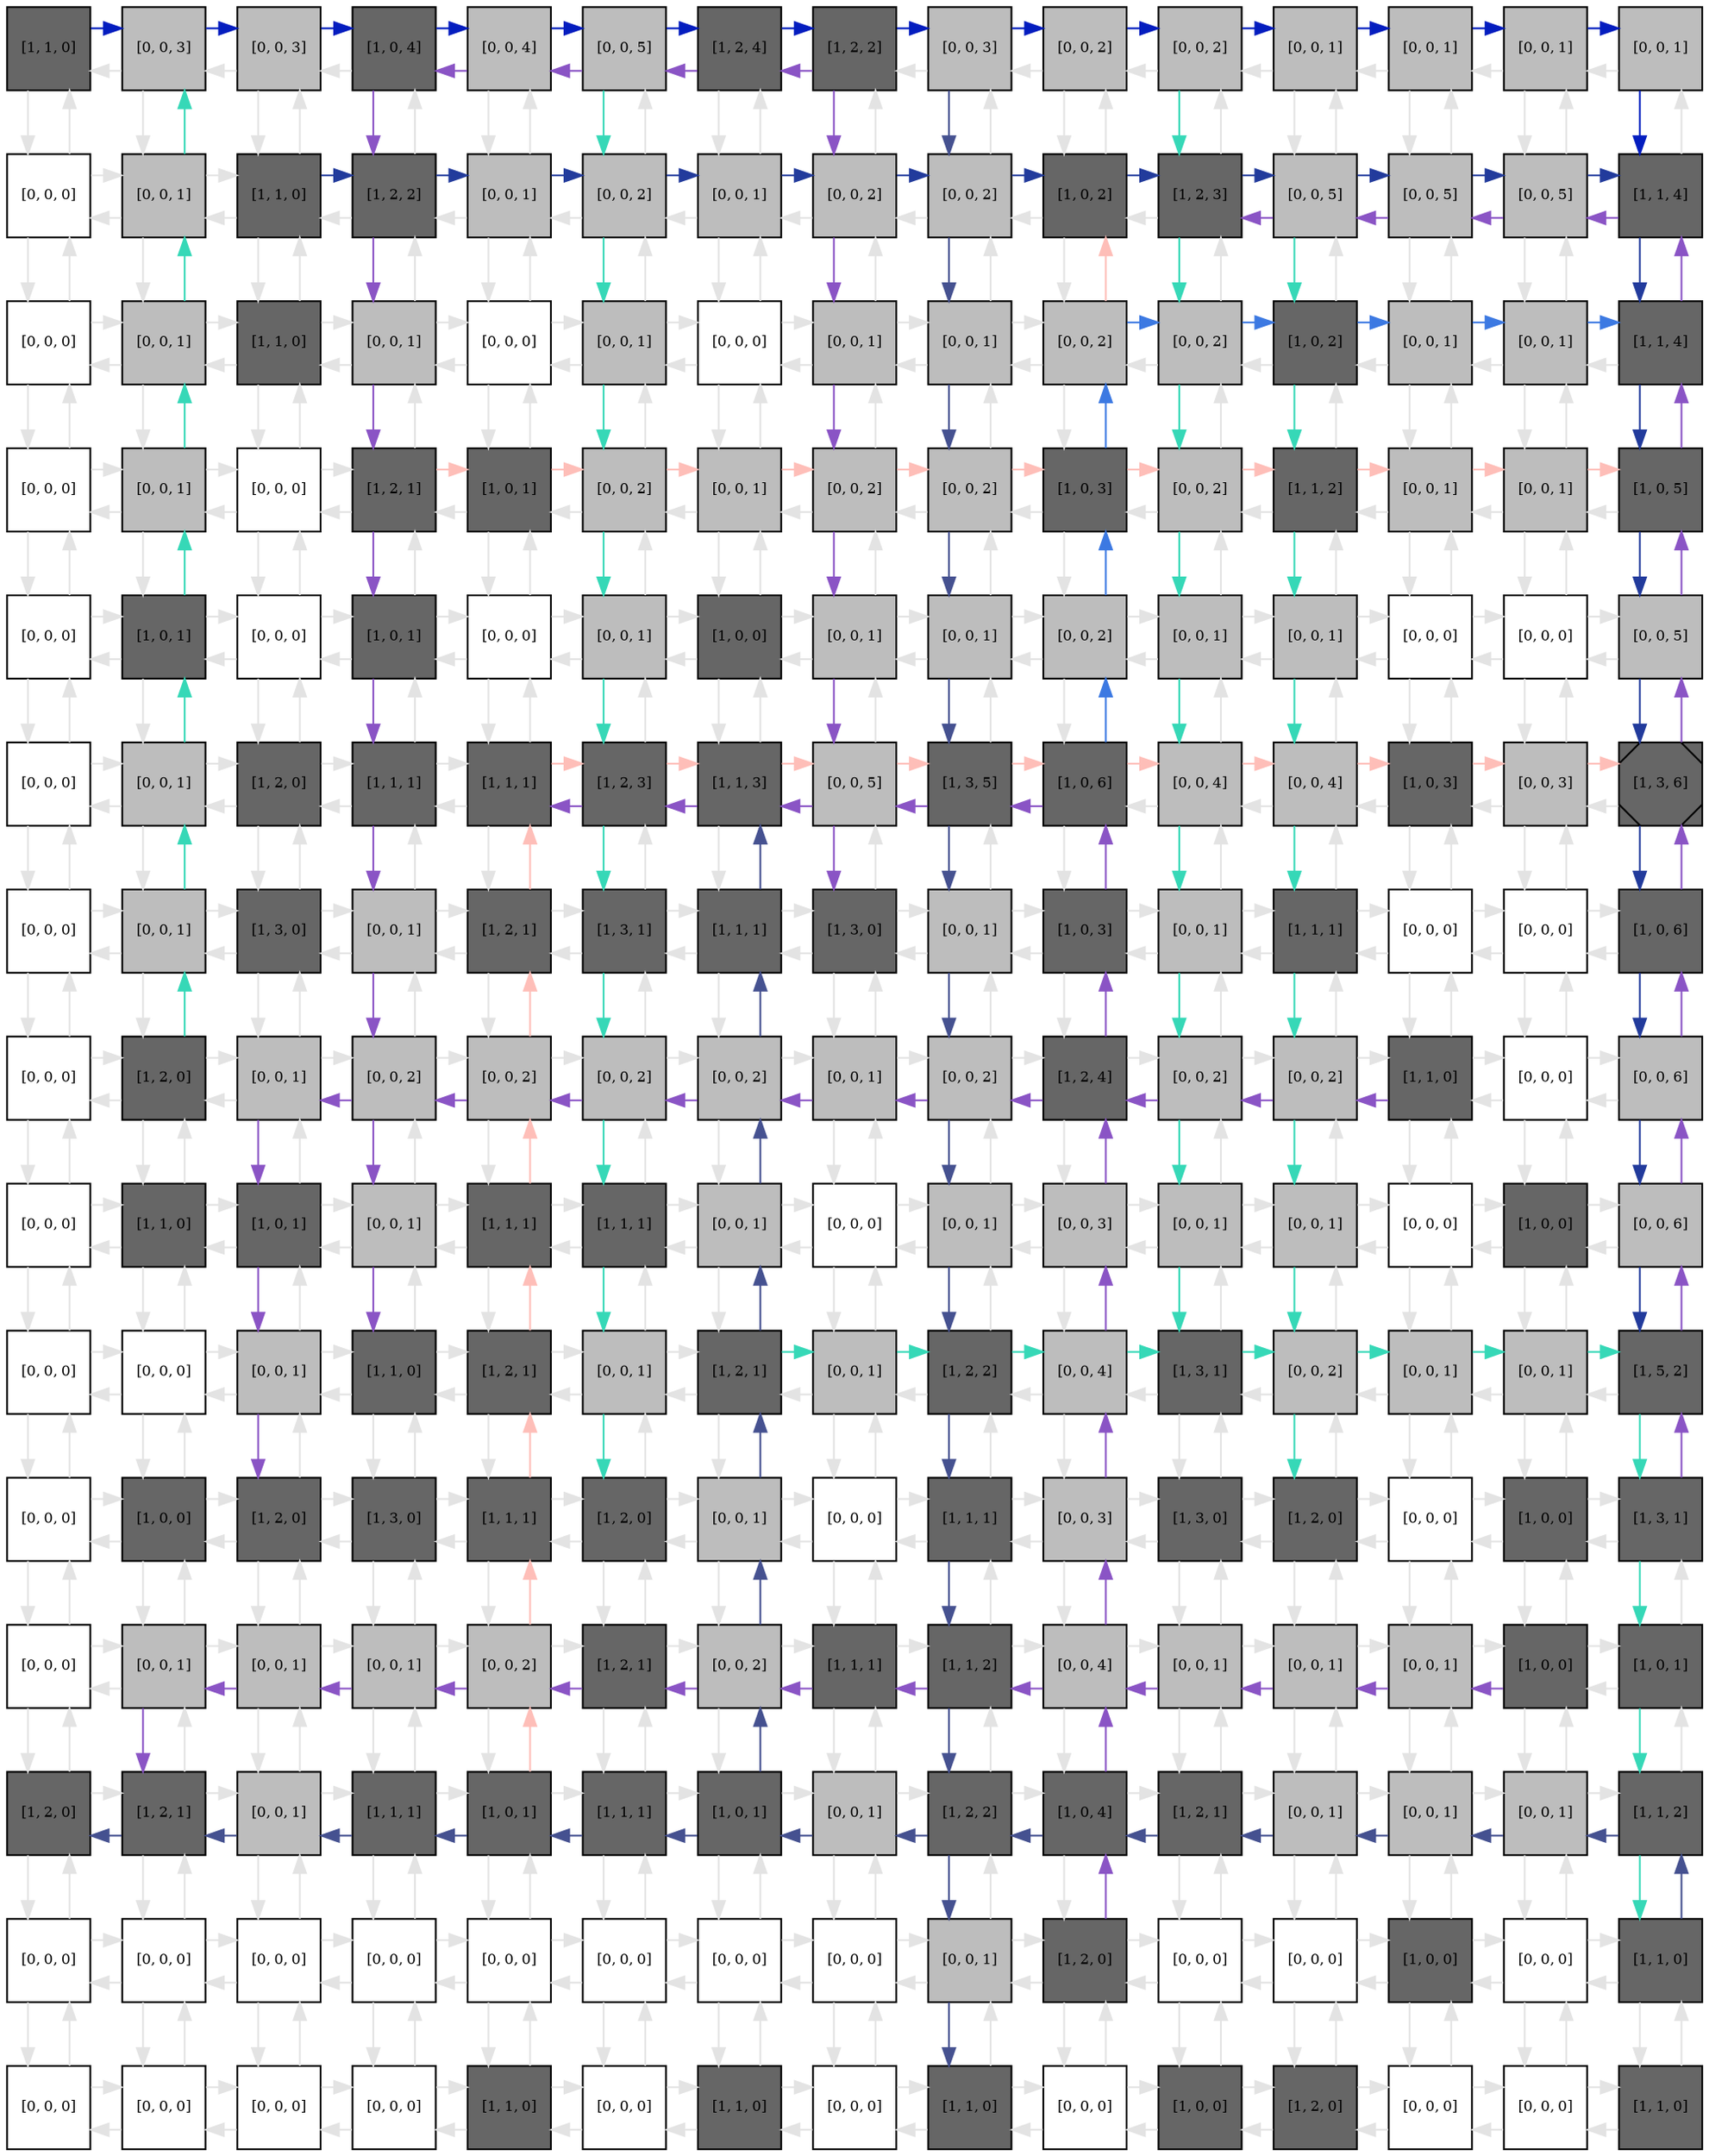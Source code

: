 digraph layout  {
rankdir=TB;
splines=ortho;
node [fixedsize=false, style=filled, width="0.6"];
edge [constraint=false];
0 [fillcolor="#666666", fontsize=8, label="[1, 1, 0]", shape=square, tooltip="name:  SCF_grr1 ,\nin_degree: 2,\nout_degree: 2"];
1 [fillcolor="#bdbdbd", fontsize=8, label="[0, 0, 3]", shape=square, tooltip="name: None,\nin_degree: 3,\nout_degree: 3"];
2 [fillcolor="#bdbdbd", fontsize=8, label="[0, 0, 3]", shape=square, tooltip="name: None,\nin_degree: 3,\nout_degree: 3"];
3 [fillcolor="#666666", fontsize=8, label="[1, 0, 4]", shape=square, tooltip="name:  YCK1_2 ,\nin_degree: 3,\nout_degree: 3"];
4 [fillcolor="#bdbdbd", fontsize=8, label="[0, 0, 4]", shape=square, tooltip="name: None,\nin_degree: 3,\nout_degree: 3"];
5 [fillcolor="#bdbdbd", fontsize=8, label="[0, 0, 5]", shape=square, tooltip="name: None,\nin_degree: 3,\nout_degree: 3"];
6 [fillcolor="#666666", fontsize=8, label="[1, 2, 4]", shape=square, tooltip="name:  MALS ,\nin_degree: 3,\nout_degree: 3"];
7 [fillcolor="#666666", fontsize=8, label="[1, 2, 2]", shape=square, tooltip="name:  Mig1p ,\nin_degree: 3,\nout_degree: 3"];
8 [fillcolor="#bdbdbd", fontsize=8, label="[0, 0, 3]", shape=square, tooltip="name: None,\nin_degree: 3,\nout_degree: 3"];
9 [fillcolor="#bdbdbd", fontsize=8, label="[0, 0, 2]", shape=square, tooltip="name: None,\nin_degree: 3,\nout_degree: 3"];
10 [fillcolor="#bdbdbd", fontsize=8, label="[0, 0, 2]", shape=square, tooltip="name: None,\nin_degree: 3,\nout_degree: 3"];
11 [fillcolor="#bdbdbd", fontsize=8, label="[0, 0, 1]", shape=square, tooltip="name: None,\nin_degree: 3,\nout_degree: 3"];
12 [fillcolor="#bdbdbd", fontsize=8, label="[0, 0, 1]", shape=square, tooltip="name: None,\nin_degree: 3,\nout_degree: 3"];
13 [fillcolor="#bdbdbd", fontsize=8, label="[0, 0, 1]", shape=square, tooltip="name: None,\nin_degree: 3,\nout_degree: 3"];
14 [fillcolor="#bdbdbd", fontsize=8, label="[0, 0, 1]", shape=square, tooltip="name: None,\nin_degree: 2,\nout_degree: 2"];
15 [fillcolor="#FFFFFF", fontsize=8, label="[0, 0, 0]", shape=square, tooltip="name: None,\nin_degree: 3,\nout_degree: 3"];
16 [fillcolor="#bdbdbd", fontsize=8, label="[0, 0, 1]", shape=square, tooltip="name: None,\nin_degree: 4,\nout_degree: 4"];
17 [fillcolor="#666666", fontsize=8, label="[1, 1, 0]", shape=square, tooltip="name:  Yck1p ,\nin_degree: 4,\nout_degree: 4"];
18 [fillcolor="#666666", fontsize=8, label="[1, 2, 2]", shape=square, tooltip="name:  SUC2 ,\nin_degree: 4,\nout_degree: 4"];
19 [fillcolor="#bdbdbd", fontsize=8, label="[0, 0, 1]", shape=square, tooltip="name: None,\nin_degree: 4,\nout_degree: 4"];
20 [fillcolor="#bdbdbd", fontsize=8, label="[0, 0, 2]", shape=square, tooltip="name: None,\nin_degree: 4,\nout_degree: 4"];
21 [fillcolor="#bdbdbd", fontsize=8, label="[0, 0, 1]", shape=square, tooltip="name: None,\nin_degree: 4,\nout_degree: 4"];
22 [fillcolor="#bdbdbd", fontsize=8, label="[0, 0, 2]", shape=square, tooltip="name: None,\nin_degree: 4,\nout_degree: 4"];
23 [fillcolor="#bdbdbd", fontsize=8, label="[0, 0, 2]", shape=square, tooltip="name: None,\nin_degree: 4,\nout_degree: 4"];
24 [fillcolor="#666666", fontsize=8, label="[1, 0, 2]", shape=square, tooltip="name: RGT1,\nin_degree: 4,\nout_degree: 4"];
25 [fillcolor="#666666", fontsize=8, label="[1, 2, 3]", shape=square, tooltip="name:  HXT3 ,\nin_degree: 4,\nout_degree: 4"];
26 [fillcolor="#bdbdbd", fontsize=8, label="[0, 0, 5]", shape=square, tooltip="name: None,\nin_degree: 4,\nout_degree: 4"];
27 [fillcolor="#bdbdbd", fontsize=8, label="[0, 0, 5]", shape=square, tooltip="name: None,\nin_degree: 4,\nout_degree: 4"];
28 [fillcolor="#bdbdbd", fontsize=8, label="[0, 0, 5]", shape=square, tooltip="name: None,\nin_degree: 4,\nout_degree: 4"];
29 [fillcolor="#666666", fontsize=8, label="[1, 1, 4]", shape=square, tooltip="name:  SIP4 ,\nin_degree: 3,\nout_degree: 3"];
30 [fillcolor="#FFFFFF", fontsize=8, label="[0, 0, 0]", shape=square, tooltip="name: None,\nin_degree: 3,\nout_degree: 3"];
31 [fillcolor="#bdbdbd", fontsize=8, label="[0, 0, 1]", shape=square, tooltip="name: None,\nin_degree: 4,\nout_degree: 4"];
32 [fillcolor="#666666", fontsize=8, label="[1, 1, 0]", shape=square, tooltip="name:  MalTp ,\nin_degree: 4,\nout_degree: 4"];
33 [fillcolor="#bdbdbd", fontsize=8, label="[0, 0, 1]", shape=square, tooltip="name: None,\nin_degree: 4,\nout_degree: 4"];
34 [fillcolor="#FFFFFF", fontsize=8, label="[0, 0, 0]", shape=square, tooltip="name: None,\nin_degree: 4,\nout_degree: 4"];
35 [fillcolor="#bdbdbd", fontsize=8, label="[0, 0, 1]", shape=square, tooltip="name: None,\nin_degree: 4,\nout_degree: 4"];
36 [fillcolor="#FFFFFF", fontsize=8, label="[0, 0, 0]", shape=square, tooltip="name: None,\nin_degree: 4,\nout_degree: 4"];
37 [fillcolor="#bdbdbd", fontsize=8, label="[0, 0, 1]", shape=square, tooltip="name: None,\nin_degree: 4,\nout_degree: 4"];
38 [fillcolor="#bdbdbd", fontsize=8, label="[0, 0, 1]", shape=square, tooltip="name: None,\nin_degree: 4,\nout_degree: 4"];
39 [fillcolor="#bdbdbd", fontsize=8, label="[0, 0, 2]", shape=square, tooltip="name: None,\nin_degree: 4,\nout_degree: 4"];
40 [fillcolor="#bdbdbd", fontsize=8, label="[0, 0, 2]", shape=square, tooltip="name: None,\nin_degree: 4,\nout_degree: 4"];
41 [fillcolor="#666666", fontsize=8, label="[1, 0, 2]", shape=square, tooltip="name: maltose_ext,\nin_degree: 4,\nout_degree: 4"];
42 [fillcolor="#bdbdbd", fontsize=8, label="[0, 0, 1]", shape=square, tooltip="name: None,\nin_degree: 4,\nout_degree: 4"];
43 [fillcolor="#bdbdbd", fontsize=8, label="[0, 0, 1]", shape=square, tooltip="name: None,\nin_degree: 4,\nout_degree: 4"];
44 [fillcolor="#666666", fontsize=8, label="[1, 1, 4]", shape=square, tooltip="name:  JEN1 ,\nin_degree: 3,\nout_degree: 3"];
45 [fillcolor="#FFFFFF", fontsize=8, label="[0, 0, 0]", shape=square, tooltip="name: None,\nin_degree: 3,\nout_degree: 3"];
46 [fillcolor="#bdbdbd", fontsize=8, label="[0, 0, 1]", shape=square, tooltip="name: None,\nin_degree: 4,\nout_degree: 4"];
47 [fillcolor="#FFFFFF", fontsize=8, label="[0, 0, 0]", shape=square, tooltip="name: None,\nin_degree: 4,\nout_degree: 4"];
48 [fillcolor="#666666", fontsize=8, label="[1, 2, 1]", shape=square, tooltip="name:  Snf3p ,\nin_degree: 4,\nout_degree: 4"];
49 [fillcolor="#666666", fontsize=8, label="[1, 0, 1]", shape=square, tooltip="name: galactose_ext,\nin_degree: 4,\nout_degree: 4"];
50 [fillcolor="#bdbdbd", fontsize=8, label="[0, 0, 2]", shape=square, tooltip="name: None,\nin_degree: 4,\nout_degree: 4"];
51 [fillcolor="#bdbdbd", fontsize=8, label="[0, 0, 1]", shape=square, tooltip="name: None,\nin_degree: 4,\nout_degree: 4"];
52 [fillcolor="#bdbdbd", fontsize=8, label="[0, 0, 2]", shape=square, tooltip="name: None,\nin_degree: 4,\nout_degree: 4"];
53 [fillcolor="#bdbdbd", fontsize=8, label="[0, 0, 2]", shape=square, tooltip="name: None,\nin_degree: 4,\nout_degree: 4"];
54 [fillcolor="#666666", fontsize=8, label="[1, 0, 3]", shape=square, tooltip="name:  glucose_ext ,\nin_degree: 4,\nout_degree: 4"];
55 [fillcolor="#bdbdbd", fontsize=8, label="[0, 0, 2]", shape=square, tooltip="name: None,\nin_degree: 4,\nout_degree: 4"];
56 [fillcolor="#666666", fontsize=8, label="[1, 1, 2]", shape=square, tooltip="name:  4ORFs ,\nin_degree: 4,\nout_degree: 4"];
57 [fillcolor="#bdbdbd", fontsize=8, label="[0, 0, 1]", shape=square, tooltip="name: None,\nin_degree: 4,\nout_degree: 4"];
58 [fillcolor="#bdbdbd", fontsize=8, label="[0, 0, 1]", shape=square, tooltip="name: None,\nin_degree: 4,\nout_degree: 4"];
59 [fillcolor="#666666", fontsize=8, label="[1, 0, 5]", shape=square, tooltip="name:  SNF4 ,\nin_degree: 3,\nout_degree: 3"];
60 [fillcolor="#FFFFFF", fontsize=8, label="[0, 0, 0]", shape=square, tooltip="name: None,\nin_degree: 3,\nout_degree: 3"];
61 [fillcolor="#666666", fontsize=8, label="[1, 0, 1]", shape=square, tooltip="name:  GRR1 ,\nin_degree: 4,\nout_degree: 4"];
62 [fillcolor="#FFFFFF", fontsize=8, label="[0, 0, 0]", shape=square, tooltip="name: None,\nin_degree: 4,\nout_degree: 4"];
63 [fillcolor="#666666", fontsize=8, label="[1, 0, 1]", shape=square, tooltip="name:  GAL11 ,\nin_degree: 4,\nout_degree: 4"];
64 [fillcolor="#FFFFFF", fontsize=8, label="[0, 0, 0]", shape=square, tooltip="name: None,\nin_degree: 4,\nout_degree: 4"];
65 [fillcolor="#bdbdbd", fontsize=8, label="[0, 0, 1]", shape=square, tooltip="name: None,\nin_degree: 4,\nout_degree: 4"];
66 [fillcolor="#666666", fontsize=8, label="[1, 0, 0]", shape=square, tooltip="name: SNF1,\nin_degree: 4,\nout_degree: 4"];
67 [fillcolor="#bdbdbd", fontsize=8, label="[0, 0, 1]", shape=square, tooltip="name: None,\nin_degree: 4,\nout_degree: 4"];
68 [fillcolor="#bdbdbd", fontsize=8, label="[0, 0, 1]", shape=square, tooltip="name: None,\nin_degree: 4,\nout_degree: 4"];
69 [fillcolor="#bdbdbd", fontsize=8, label="[0, 0, 2]", shape=square, tooltip="name: None,\nin_degree: 4,\nout_degree: 4"];
70 [fillcolor="#bdbdbd", fontsize=8, label="[0, 0, 1]", shape=square, tooltip="name: None,\nin_degree: 4,\nout_degree: 4"];
71 [fillcolor="#bdbdbd", fontsize=8, label="[0, 0, 1]", shape=square, tooltip="name: None,\nin_degree: 4,\nout_degree: 4"];
72 [fillcolor="#FFFFFF", fontsize=8, label="[0, 0, 0]", shape=square, tooltip="name: None,\nin_degree: 4,\nout_degree: 4"];
73 [fillcolor="#FFFFFF", fontsize=8, label="[0, 0, 0]", shape=square, tooltip="name: None,\nin_degree: 4,\nout_degree: 4"];
74 [fillcolor="#bdbdbd", fontsize=8, label="[0, 0, 5]", shape=square, tooltip="name: None,\nin_degree: 3,\nout_degree: 3"];
75 [fillcolor="#FFFFFF", fontsize=8, label="[0, 0, 0]", shape=square, tooltip="name: None,\nin_degree: 3,\nout_degree: 3"];
76 [fillcolor="#bdbdbd", fontsize=8, label="[0, 0, 1]", shape=square, tooltip="name: None,\nin_degree: 4,\nout_degree: 4"];
77 [fillcolor="#666666", fontsize=8, label="[1, 2, 0]", shape=square, tooltip="name:  MALT ,\nin_degree: 4,\nout_degree: 4"];
78 [fillcolor="#666666", fontsize=8, label="[1, 1, 1]", shape=square, tooltip="name:  MALR ,\nin_degree: 4,\nout_degree: 4"];
79 [fillcolor="#666666", fontsize=8, label="[1, 1, 1]", shape=square, tooltip="name:  PCK1 ,\nin_degree: 4,\nout_degree: 4"];
80 [fillcolor="#666666", fontsize=8, label="[1, 2, 3]", shape=square, tooltip="name:  MIG1 ,\nin_degree: 4,\nout_degree: 4"];
81 [fillcolor="#666666", fontsize=8, label="[1, 1, 3]", shape=square, tooltip="name:  MTH1 ,\nin_degree: 4,\nout_degree: 4"];
82 [fillcolor="#bdbdbd", fontsize=8, label="[0, 0, 5]", shape=square, tooltip="name: None,\nin_degree: 4,\nout_degree: 4"];
83 [fillcolor="#666666", fontsize=8, label="[1, 3, 5]", shape=square, tooltip="name:  Snf1p ,\nin_degree: 4,\nout_degree: 4"];
84 [fillcolor="#666666", fontsize=8, label="[1, 0, 6]", shape=square, tooltip="name: GLC7,\nin_degree: 4,\nout_degree: 4"];
85 [fillcolor="#bdbdbd", fontsize=8, label="[0, 0, 4]", shape=square, tooltip="name: None,\nin_degree: 4,\nout_degree: 4"];
86 [fillcolor="#bdbdbd", fontsize=8, label="[0, 0, 4]", shape=square, tooltip="name: None,\nin_degree: 4,\nout_degree: 4"];
87 [fillcolor="#666666", fontsize=8, label="[1, 0, 3]", shape=square, tooltip="name: GAL11,\nin_degree: 4,\nout_degree: 4"];
88 [fillcolor="#bdbdbd", fontsize=8, label="[0, 0, 3]", shape=square, tooltip="name: None,\nin_degree: 4,\nout_degree: 4"];
89 [fillcolor="#666666", fontsize=8, label="[1, 3, 6]", shape=Msquare, tooltip="name:  Glc7Reg1 ,\nin_degree: 3,\nout_degree: 3"];
90 [fillcolor="#FFFFFF", fontsize=8, label="[0, 0, 0]", shape=square, tooltip="name: None,\nin_degree: 3,\nout_degree: 3"];
91 [fillcolor="#bdbdbd", fontsize=8, label="[0, 0, 1]", shape=square, tooltip="name: None,\nin_degree: 4,\nout_degree: 4"];
92 [fillcolor="#666666", fontsize=8, label="[1, 3, 0]", shape=square, tooltip="name:  SNF3 ,\nin_degree: 4,\nout_degree: 4"];
93 [fillcolor="#bdbdbd", fontsize=8, label="[0, 0, 1]", shape=square, tooltip="name: None,\nin_degree: 4,\nout_degree: 4"];
94 [fillcolor="#666666", fontsize=8, label="[1, 2, 1]", shape=square, tooltip="name:  GAL2 ,\nin_degree: 4,\nout_degree: 4"];
95 [fillcolor="#666666", fontsize=8, label="[1, 3, 1]", shape=square, tooltip="name:  GAL1 ,\nin_degree: 4,\nout_degree: 4"];
96 [fillcolor="#666666", fontsize=8, label="[1, 1, 1]", shape=square, tooltip="name:  Gal1p ,\nin_degree: 4,\nout_degree: 4"];
97 [fillcolor="#666666", fontsize=8, label="[1, 3, 0]", shape=square, tooltip="name:  Std1p ,\nin_degree: 4,\nout_degree: 4"];
98 [fillcolor="#bdbdbd", fontsize=8, label="[0, 0, 1]", shape=square, tooltip="name: None,\nin_degree: 4,\nout_degree: 4"];
99 [fillcolor="#666666", fontsize=8, label="[1, 0, 3]", shape=square, tooltip="name: YCK1_2,\nin_degree: 4,\nout_degree: 4"];
100 [fillcolor="#bdbdbd", fontsize=8, label="[0, 0, 1]", shape=square, tooltip="name: None,\nin_degree: 4,\nout_degree: 4"];
101 [fillcolor="#666666", fontsize=8, label="[1, 1, 1]", shape=square, tooltip="name:  STD1 ,\nin_degree: 4,\nout_degree: 4"];
102 [fillcolor="#FFFFFF", fontsize=8, label="[0, 0, 0]", shape=square, tooltip="name: None,\nin_degree: 4,\nout_degree: 4"];
103 [fillcolor="#FFFFFF", fontsize=8, label="[0, 0, 0]", shape=square, tooltip="name: None,\nin_degree: 4,\nout_degree: 4"];
104 [fillcolor="#666666", fontsize=8, label="[1, 0, 6]", shape=square, tooltip="name: glucose_ext,\nin_degree: 3,\nout_degree: 3"];
105 [fillcolor="#FFFFFF", fontsize=8, label="[0, 0, 0]", shape=square, tooltip="name: None,\nin_degree: 3,\nout_degree: 3"];
106 [fillcolor="#666666", fontsize=8, label="[1, 2, 0]", shape=square, tooltip="name:  MalRp ,\nin_degree: 4,\nout_degree: 4"];
107 [fillcolor="#bdbdbd", fontsize=8, label="[0, 0, 1]", shape=square, tooltip="name: None,\nin_degree: 4,\nout_degree: 4"];
108 [fillcolor="#bdbdbd", fontsize=8, label="[0, 0, 2]", shape=square, tooltip="name: None,\nin_degree: 4,\nout_degree: 4"];
109 [fillcolor="#bdbdbd", fontsize=8, label="[0, 0, 2]", shape=square, tooltip="name: None,\nin_degree: 4,\nout_degree: 4"];
110 [fillcolor="#bdbdbd", fontsize=8, label="[0, 0, 2]", shape=square, tooltip="name: None,\nin_degree: 4,\nout_degree: 4"];
111 [fillcolor="#bdbdbd", fontsize=8, label="[0, 0, 2]", shape=square, tooltip="name: None,\nin_degree: 4,\nout_degree: 4"];
112 [fillcolor="#bdbdbd", fontsize=8, label="[0, 0, 1]", shape=square, tooltip="name: None,\nin_degree: 4,\nout_degree: 4"];
113 [fillcolor="#bdbdbd", fontsize=8, label="[0, 0, 2]", shape=square, tooltip="name: None,\nin_degree: 4,\nout_degree: 4"];
114 [fillcolor="#666666", fontsize=8, label="[1, 2, 4]", shape=square, tooltip="name:  Rgt2p ,\nin_degree: 4,\nout_degree: 4"];
115 [fillcolor="#bdbdbd", fontsize=8, label="[0, 0, 2]", shape=square, tooltip="name: None,\nin_degree: 4,\nout_degree: 4"];
116 [fillcolor="#bdbdbd", fontsize=8, label="[0, 0, 2]", shape=square, tooltip="name: None,\nin_degree: 4,\nout_degree: 4"];
117 [fillcolor="#666666", fontsize=8, label="[1, 1, 0]", shape=square, tooltip="name:  MIG3 ,\nin_degree: 4,\nout_degree: 4"];
118 [fillcolor="#FFFFFF", fontsize=8, label="[0, 0, 0]", shape=square, tooltip="name: None,\nin_degree: 4,\nout_degree: 4"];
119 [fillcolor="#bdbdbd", fontsize=8, label="[0, 0, 6]", shape=square, tooltip="name: None,\nin_degree: 3,\nout_degree: 3"];
120 [fillcolor="#FFFFFF", fontsize=8, label="[0, 0, 0]", shape=square, tooltip="name: None,\nin_degree: 3,\nout_degree: 3"];
121 [fillcolor="#666666", fontsize=8, label="[1, 1, 0]", shape=square, tooltip="name:  Gal2p ,\nin_degree: 4,\nout_degree: 4"];
122 [fillcolor="#666666", fontsize=8, label="[1, 0, 1]", shape=square, tooltip="name:  galactose_ext ,\nin_degree: 4,\nout_degree: 4"];
123 [fillcolor="#bdbdbd", fontsize=8, label="[0, 0, 1]", shape=square, tooltip="name: None,\nin_degree: 4,\nout_degree: 4"];
124 [fillcolor="#666666", fontsize=8, label="[1, 1, 1]", shape=square, tooltip="name:  Gal11p ,\nin_degree: 4,\nout_degree: 4"];
125 [fillcolor="#666666", fontsize=8, label="[1, 1, 1]", shape=square, tooltip="name:  GAL7 ,\nin_degree: 4,\nout_degree: 4"];
126 [fillcolor="#bdbdbd", fontsize=8, label="[0, 0, 1]", shape=square, tooltip="name: None,\nin_degree: 4,\nout_degree: 4"];
127 [fillcolor="#FFFFFF", fontsize=8, label="[0, 0, 0]", shape=square, tooltip="name: None,\nin_degree: 4,\nout_degree: 4"];
128 [fillcolor="#bdbdbd", fontsize=8, label="[0, 0, 1]", shape=square, tooltip="name: None,\nin_degree: 4,\nout_degree: 4"];
129 [fillcolor="#bdbdbd", fontsize=8, label="[0, 0, 3]", shape=square, tooltip="name: None,\nin_degree: 4,\nout_degree: 4"];
130 [fillcolor="#bdbdbd", fontsize=8, label="[0, 0, 1]", shape=square, tooltip="name: None,\nin_degree: 4,\nout_degree: 4"];
131 [fillcolor="#bdbdbd", fontsize=8, label="[0, 0, 1]", shape=square, tooltip="name: None,\nin_degree: 4,\nout_degree: 4"];
132 [fillcolor="#FFFFFF", fontsize=8, label="[0, 0, 0]", shape=square, tooltip="name: None,\nin_degree: 4,\nout_degree: 4"];
133 [fillcolor="#666666", fontsize=8, label="[1, 0, 0]", shape=square, tooltip="name: GRR1,\nin_degree: 4,\nout_degree: 4"];
134 [fillcolor="#bdbdbd", fontsize=8, label="[0, 0, 6]", shape=square, tooltip="name: None,\nin_degree: 3,\nout_degree: 3"];
135 [fillcolor="#FFFFFF", fontsize=8, label="[0, 0, 0]", shape=square, tooltip="name: None,\nin_degree: 3,\nout_degree: 3"];
136 [fillcolor="#FFFFFF", fontsize=8, label="[0, 0, 0]", shape=square, tooltip="name: None,\nin_degree: 4,\nout_degree: 4"];
137 [fillcolor="#bdbdbd", fontsize=8, label="[0, 0, 1]", shape=square, tooltip="name: None,\nin_degree: 4,\nout_degree: 4"];
138 [fillcolor="#666666", fontsize=8, label="[1, 1, 0]", shape=square, tooltip="name:  CAT8 ,\nin_degree: 4,\nout_degree: 4"];
139 [fillcolor="#666666", fontsize=8, label="[1, 2, 1]", shape=square, tooltip="name:  galactose_int ,\nin_degree: 4,\nout_degree: 4"];
140 [fillcolor="#bdbdbd", fontsize=8, label="[0, 0, 1]", shape=square, tooltip="name: None,\nin_degree: 4,\nout_degree: 4"];
141 [fillcolor="#666666", fontsize=8, label="[1, 2, 1]", shape=square, tooltip="name:  Gal4p ,\nin_degree: 4,\nout_degree: 4"];
142 [fillcolor="#bdbdbd", fontsize=8, label="[0, 0, 1]", shape=square, tooltip="name: None,\nin_degree: 4,\nout_degree: 4"];
143 [fillcolor="#666666", fontsize=8, label="[1, 2, 2]", shape=square, tooltip="name:  ICL1 ,\nin_degree: 4,\nout_degree: 4"];
144 [fillcolor="#bdbdbd", fontsize=8, label="[0, 0, 4]", shape=square, tooltip="name: None,\nin_degree: 4,\nout_degree: 4"];
145 [fillcolor="#666666", fontsize=8, label="[1, 3, 1]", shape=square, tooltip="name:  HXT4 ,\nin_degree: 4,\nout_degree: 4"];
146 [fillcolor="#bdbdbd", fontsize=8, label="[0, 0, 2]", shape=square, tooltip="name: None,\nin_degree: 4,\nout_degree: 4"];
147 [fillcolor="#bdbdbd", fontsize=8, label="[0, 0, 1]", shape=square, tooltip="name: None,\nin_degree: 4,\nout_degree: 4"];
148 [fillcolor="#bdbdbd", fontsize=8, label="[0, 0, 1]", shape=square, tooltip="name: None,\nin_degree: 4,\nout_degree: 4"];
149 [fillcolor="#666666", fontsize=8, label="[1, 5, 2]", shape=square, tooltip="name:  Mth1p ,\nin_degree: 3,\nout_degree: 3"];
150 [fillcolor="#FFFFFF", fontsize=8, label="[0, 0, 0]", shape=square, tooltip="name: None,\nin_degree: 3,\nout_degree: 3"];
151 [fillcolor="#666666", fontsize=8, label="[1, 0, 0]", shape=square, tooltip="name: REG1,\nin_degree: 4,\nout_degree: 4"];
152 [fillcolor="#666666", fontsize=8, label="[1, 2, 0]", shape=square, tooltip="name:  Mig3p ,\nin_degree: 4,\nout_degree: 4"];
153 [fillcolor="#666666", fontsize=8, label="[1, 3, 0]", shape=square, tooltip="name:  Gal80p ,\nin_degree: 4,\nout_degree: 4"];
154 [fillcolor="#666666", fontsize=8, label="[1, 1, 1]", shape=square, tooltip="name:  MIG2 ,\nin_degree: 4,\nout_degree: 4"];
155 [fillcolor="#666666", fontsize=8, label="[1, 2, 0]", shape=square, tooltip="name:  MEL1 ,\nin_degree: 4,\nout_degree: 4"];
156 [fillcolor="#bdbdbd", fontsize=8, label="[0, 0, 1]", shape=square, tooltip="name: None,\nin_degree: 4,\nout_degree: 4"];
157 [fillcolor="#FFFFFF", fontsize=8, label="[0, 0, 0]", shape=square, tooltip="name: None,\nin_degree: 4,\nout_degree: 4"];
158 [fillcolor="#666666", fontsize=8, label="[1, 1, 1]", shape=square, tooltip="name:  ACS1 ,\nin_degree: 4,\nout_degree: 4"];
159 [fillcolor="#bdbdbd", fontsize=8, label="[0, 0, 3]", shape=square, tooltip="name: None,\nin_degree: 4,\nout_degree: 4"];
160 [fillcolor="#666666", fontsize=8, label="[1, 3, 0]", shape=square, tooltip="name:  HXT1 ,\nin_degree: 4,\nout_degree: 4"];
161 [fillcolor="#666666", fontsize=8, label="[1, 2, 0]", shape=square, tooltip="name:  Sip4p ,\nin_degree: 4,\nout_degree: 4"];
162 [fillcolor="#FFFFFF", fontsize=8, label="[0, 0, 0]", shape=square, tooltip="name: None,\nin_degree: 4,\nout_degree: 4"];
163 [fillcolor="#666666", fontsize=8, label="[1, 0, 0]", shape=square, tooltip="name:  RGT1 ,\nin_degree: 4,\nout_degree: 4"];
164 [fillcolor="#666666", fontsize=8, label="[1, 3, 1]", shape=square, tooltip="name:  Rgt1p ,\nin_degree: 3,\nout_degree: 3"];
165 [fillcolor="#FFFFFF", fontsize=8, label="[0, 0, 0]", shape=square, tooltip="name: None,\nin_degree: 3,\nout_degree: 3"];
166 [fillcolor="#bdbdbd", fontsize=8, label="[0, 0, 1]", shape=square, tooltip="name: None,\nin_degree: 4,\nout_degree: 4"];
167 [fillcolor="#bdbdbd", fontsize=8, label="[0, 0, 1]", shape=square, tooltip="name: None,\nin_degree: 4,\nout_degree: 4"];
168 [fillcolor="#bdbdbd", fontsize=8, label="[0, 0, 1]", shape=square, tooltip="name: None,\nin_degree: 4,\nout_degree: 4"];
169 [fillcolor="#bdbdbd", fontsize=8, label="[0, 0, 2]", shape=square, tooltip="name: None,\nin_degree: 4,\nout_degree: 4"];
170 [fillcolor="#666666", fontsize=8, label="[1, 2, 1]", shape=square, tooltip="name:  FBP1 ,\nin_degree: 4,\nout_degree: 4"];
171 [fillcolor="#bdbdbd", fontsize=8, label="[0, 0, 2]", shape=square, tooltip="name: None,\nin_degree: 4,\nout_degree: 4"];
172 [fillcolor="#666666", fontsize=8, label="[1, 1, 1]", shape=square, tooltip="name:  GAL80 ,\nin_degree: 4,\nout_degree: 4"];
173 [fillcolor="#666666", fontsize=8, label="[1, 1, 2]", shape=square, tooltip="name:  HXT8 ,\nin_degree: 4,\nout_degree: 4"];
174 [fillcolor="#bdbdbd", fontsize=8, label="[0, 0, 4]", shape=square, tooltip="name: None,\nin_degree: 4,\nout_degree: 4"];
175 [fillcolor="#bdbdbd", fontsize=8, label="[0, 0, 1]", shape=square, tooltip="name: None,\nin_degree: 4,\nout_degree: 4"];
176 [fillcolor="#bdbdbd", fontsize=8, label="[0, 0, 1]", shape=square, tooltip="name: None,\nin_degree: 4,\nout_degree: 4"];
177 [fillcolor="#bdbdbd", fontsize=8, label="[0, 0, 1]", shape=square, tooltip="name: None,\nin_degree: 4,\nout_degree: 4"];
178 [fillcolor="#666666", fontsize=8, label="[1, 0, 0]", shape=square, tooltip="name:  maltose_ext ,\nin_degree: 4,\nout_degree: 4"];
179 [fillcolor="#666666", fontsize=8, label="[1, 0, 1]", shape=square, tooltip="name: RGT2,\nin_degree: 3,\nout_degree: 3"];
180 [fillcolor="#666666", fontsize=8, label="[1, 2, 0]", shape=square, tooltip="name:  Gal3p ,\nin_degree: 3,\nout_degree: 3"];
181 [fillcolor="#666666", fontsize=8, label="[1, 2, 1]", shape=square, tooltip="name:  maltose_int ,\nin_degree: 4,\nout_degree: 4"];
182 [fillcolor="#bdbdbd", fontsize=8, label="[0, 0, 1]", shape=square, tooltip="name: None,\nin_degree: 4,\nout_degree: 4"];
183 [fillcolor="#666666", fontsize=8, label="[1, 1, 1]", shape=square, tooltip="name:  Mig2p ,\nin_degree: 4,\nout_degree: 4"];
184 [fillcolor="#666666", fontsize=8, label="[1, 0, 1]", shape=square, tooltip="name:  REG1 ,\nin_degree: 4,\nout_degree: 4"];
185 [fillcolor="#666666", fontsize=8, label="[1, 1, 1]", shape=square, tooltip="name:  GAL10 ,\nin_degree: 4,\nout_degree: 4"];
186 [fillcolor="#666666", fontsize=8, label="[1, 0, 1]", shape=square, tooltip="name:  GLC7 ,\nin_degree: 4,\nout_degree: 4"];
187 [fillcolor="#bdbdbd", fontsize=8, label="[0, 0, 1]", shape=square, tooltip="name: None,\nin_degree: 4,\nout_degree: 4"];
188 [fillcolor="#666666", fontsize=8, label="[1, 2, 2]", shape=square, tooltip="name:  MDH2 ,\nin_degree: 4,\nout_degree: 4"];
189 [fillcolor="#666666", fontsize=8, label="[1, 0, 4]", shape=square, tooltip="name: SNF4,\nin_degree: 4,\nout_degree: 4"];
190 [fillcolor="#666666", fontsize=8, label="[1, 2, 1]", shape=square, tooltip="name:  HXT2 ,\nin_degree: 4,\nout_degree: 4"];
191 [fillcolor="#bdbdbd", fontsize=8, label="[0, 0, 1]", shape=square, tooltip="name: None,\nin_degree: 4,\nout_degree: 4"];
192 [fillcolor="#bdbdbd", fontsize=8, label="[0, 0, 1]", shape=square, tooltip="name: None,\nin_degree: 4,\nout_degree: 4"];
193 [fillcolor="#bdbdbd", fontsize=8, label="[0, 0, 1]", shape=square, tooltip="name: None,\nin_degree: 4,\nout_degree: 4"];
194 [fillcolor="#666666", fontsize=8, label="[1, 1, 2]", shape=square, tooltip="name:  HXT5 ,\nin_degree: 3,\nout_degree: 3"];
195 [fillcolor="#FFFFFF", fontsize=8, label="[0, 0, 0]", shape=square, tooltip="name: None,\nin_degree: 3,\nout_degree: 3"];
196 [fillcolor="#FFFFFF", fontsize=8, label="[0, 0, 0]", shape=square, tooltip="name: None,\nin_degree: 4,\nout_degree: 4"];
197 [fillcolor="#FFFFFF", fontsize=8, label="[0, 0, 0]", shape=square, tooltip="name: None,\nin_degree: 4,\nout_degree: 4"];
198 [fillcolor="#FFFFFF", fontsize=8, label="[0, 0, 0]", shape=square, tooltip="name: None,\nin_degree: 4,\nout_degree: 4"];
199 [fillcolor="#FFFFFF", fontsize=8, label="[0, 0, 0]", shape=square, tooltip="name: None,\nin_degree: 4,\nout_degree: 4"];
200 [fillcolor="#FFFFFF", fontsize=8, label="[0, 0, 0]", shape=square, tooltip="name: None,\nin_degree: 4,\nout_degree: 4"];
201 [fillcolor="#FFFFFF", fontsize=8, label="[0, 0, 0]", shape=square, tooltip="name: None,\nin_degree: 4,\nout_degree: 4"];
202 [fillcolor="#FFFFFF", fontsize=8, label="[0, 0, 0]", shape=square, tooltip="name: None,\nin_degree: 4,\nout_degree: 4"];
203 [fillcolor="#bdbdbd", fontsize=8, label="[0, 0, 1]", shape=square, tooltip="name: None,\nin_degree: 4,\nout_degree: 4"];
204 [fillcolor="#666666", fontsize=8, label="[1, 2, 0]", shape=square, tooltip="name:  Cat8p ,\nin_degree: 4,\nout_degree: 4"];
205 [fillcolor="#FFFFFF", fontsize=8, label="[0, 0, 0]", shape=square, tooltip="name: None,\nin_degree: 4,\nout_degree: 4"];
206 [fillcolor="#FFFFFF", fontsize=8, label="[0, 0, 0]", shape=square, tooltip="name: None,\nin_degree: 4,\nout_degree: 4"];
207 [fillcolor="#666666", fontsize=8, label="[1, 0, 0]", shape=square, tooltip="name:  RGT2 ,\nin_degree: 4,\nout_degree: 4"];
208 [fillcolor="#FFFFFF", fontsize=8, label="[0, 0, 0]", shape=square, tooltip="name: None,\nin_degree: 4,\nout_degree: 4"];
209 [fillcolor="#666666", fontsize=8, label="[1, 1, 0]", shape=square, tooltip="name:  GAL3 ,\nin_degree: 3,\nout_degree: 3"];
210 [fillcolor="#FFFFFF", fontsize=8, label="[0, 0, 0]", shape=square, tooltip="name: None,\nin_degree: 2,\nout_degree: 2"];
211 [fillcolor="#FFFFFF", fontsize=8, label="[0, 0, 0]", shape=square, tooltip="name: None,\nin_degree: 3,\nout_degree: 3"];
212 [fillcolor="#FFFFFF", fontsize=8, label="[0, 0, 0]", shape=square, tooltip="name: None,\nin_degree: 3,\nout_degree: 3"];
213 [fillcolor="#FFFFFF", fontsize=8, label="[0, 0, 0]", shape=square, tooltip="name: None,\nin_degree: 3,\nout_degree: 3"];
214 [fillcolor="#666666", fontsize=8, label="[1, 1, 0]", shape=square, tooltip="name:  GAL5 ,\nin_degree: 3,\nout_degree: 3"];
215 [fillcolor="#FFFFFF", fontsize=8, label="[0, 0, 0]", shape=square, tooltip="name: None,\nin_degree: 3,\nout_degree: 3"];
216 [fillcolor="#666666", fontsize=8, label="[1, 1, 0]", shape=square, tooltip="name:  SFC1 ,\nin_degree: 3,\nout_degree: 3"];
217 [fillcolor="#FFFFFF", fontsize=8, label="[0, 0, 0]", shape=square, tooltip="name: None,\nin_degree: 3,\nout_degree: 3"];
218 [fillcolor="#666666", fontsize=8, label="[1, 1, 0]", shape=square, tooltip="name:  GAL4 ,\nin_degree: 3,\nout_degree: 3"];
219 [fillcolor="#FFFFFF", fontsize=8, label="[0, 0, 0]", shape=square, tooltip="name: None,\nin_degree: 3,\nout_degree: 3"];
220 [fillcolor="#666666", fontsize=8, label="[1, 0, 0]", shape=square, tooltip="name:  SNF1 ,\nin_degree: 3,\nout_degree: 3"];
221 [fillcolor="#666666", fontsize=8, label="[1, 2, 0]", shape=square, tooltip="name:  MLS1 ,\nin_degree: 3,\nout_degree: 3"];
222 [fillcolor="#FFFFFF", fontsize=8, label="[0, 0, 0]", shape=square, tooltip="name: None,\nin_degree: 3,\nout_degree: 3"];
223 [fillcolor="#FFFFFF", fontsize=8, label="[0, 0, 0]", shape=square, tooltip="name: None,\nin_degree: 3,\nout_degree: 3"];
224 [fillcolor="#666666", fontsize=8, label="[1, 1, 0]", shape=square, tooltip="name:  IDP2 ,\nin_degree: 2,\nout_degree: 2"];
0 -> 1  [color="#031DBF", style="penwidth(0.1)", tooltip="0( SCF_grr1 ) to 149( Mth1p )", weight=1];
0 -> 15  [color=grey89, style="penwidth(0.1)", tooltip=" ", weight=1];
1 -> 0  [color=grey89, style="penwidth(0.1)", tooltip=" ", weight=1];
1 -> 2  [color="#031DBF", style="penwidth(0.1)", tooltip="0( SCF_grr1 ) to 149( Mth1p )", weight=1];
1 -> 16  [color=grey89, style="penwidth(0.1)", tooltip=" ", weight=1];
2 -> 1  [color=grey89, style="penwidth(0.1)", tooltip=" ", weight=1];
2 -> 3  [color="#031DBF", style="penwidth(0.1)", tooltip="0( SCF_grr1 ) to 149( Mth1p )", weight=1];
2 -> 17  [color=grey89, style="penwidth(0.1)", tooltip=" ", weight=1];
3 -> 2  [color=grey89, style="penwidth(0.1)", tooltip=" ", weight=1];
3 -> 4  [color="#031DBF", style="penwidth(0.1)", tooltip="0( SCF_grr1 ) to 149( Mth1p )", weight=1];
3 -> 18  [color="#8A54C5", style="penwidth(0.1)", tooltip="7( Mig1p ) to 138( CAT8 )", weight=1];
4 -> 3  [color="#8A54C5", style="penwidth(0.1)", tooltip="7( Mig1p ) to 138( CAT8 )", weight=1];
4 -> 5  [color="#031DBF", style="penwidth(0.1)", tooltip="0( SCF_grr1 ) to 149( Mth1p )", weight=1];
4 -> 19  [color=grey89, style="penwidth(0.1)", tooltip=" ", weight=1];
5 -> 4  [color="#8A54C5", style="penwidth(0.1)", tooltip="7( Mig1p ) to 138( CAT8 )", weight=1];
5 -> 6  [color="#031DBF", style="penwidth(0.1)", tooltip="0( SCF_grr1 ) to 149( Mth1p )", weight=1];
5 -> 20  [color="#36D8B7", style="penwidth(0.1)", tooltip="7( Mig1p ) to 155( MEL1 )", weight=1];
6 -> 5  [color="#8A54C5", style="penwidth(0.1)", tooltip="7( Mig1p ) to 138( CAT8 )", weight=1];
6 -> 7  [color="#031DBF", style="penwidth(0.1)", tooltip="0( SCF_grr1 ) to 149( Mth1p )", weight=1];
6 -> 21  [color=grey89, style="penwidth(0.1)", tooltip=" ", weight=1];
7 -> 6  [color="#8A54C5", style="penwidth(0.1)", tooltip="7( Mig1p ) to 138( CAT8 )", weight=1];
7 -> 8  [color="#031DBF", style="penwidth(0.1)", tooltip="0( SCF_grr1 ) to 149( Mth1p )", weight=1];
7 -> 22  [color="#8A54C5", style="penwidth(0.1)", tooltip="0( SCF_grr1 ) to 97( Std1p )", weight=1];
8 -> 7  [color=grey89, style="penwidth(0.1)", tooltip=" ", weight=1];
8 -> 9  [color="#031DBF", style="penwidth(0.1)", tooltip="0( SCF_grr1 ) to 149( Mth1p )", weight=1];
8 -> 23  [color="#455190", style="penwidth(0.1)", tooltip="7( Mig1p ) to 218( GAL4 )", weight=1];
9 -> 8  [color=grey89, style="penwidth(0.1)", tooltip=" ", weight=1];
9 -> 10  [color="#031DBF", style="penwidth(0.1)", tooltip="0( SCF_grr1 ) to 149( Mth1p )", weight=1];
9 -> 24  [color=grey89, style="penwidth(0.1)", tooltip=" ", weight=1];
10 -> 9  [color=grey89, style="penwidth(0.1)", tooltip=" ", weight=1];
10 -> 11  [color="#031DBF", style="penwidth(0.1)", tooltip="0( SCF_grr1 ) to 149( Mth1p )", weight=1];
10 -> 25  [color="#36D8B7", style="penwidth(0.1)", tooltip="7( Mig1p ) to 145( HXT4 )", weight=1];
11 -> 10  [color=grey89, style="penwidth(0.1)", tooltip=" ", weight=1];
11 -> 12  [color="#031DBF", style="penwidth(0.1)", tooltip="0( SCF_grr1 ) to 149( Mth1p )", weight=1];
11 -> 26  [color=grey89, style="penwidth(0.1)", tooltip=" ", weight=1];
12 -> 11  [color=grey89, style="penwidth(0.1)", tooltip=" ", weight=1];
12 -> 13  [color="#031DBF", style="penwidth(0.1)", tooltip="0( SCF_grr1 ) to 149( Mth1p )", weight=1];
12 -> 27  [color=grey89, style="penwidth(0.1)", tooltip=" ", weight=1];
13 -> 12  [color=grey89, style="penwidth(0.1)", tooltip=" ", weight=1];
13 -> 14  [color="#031DBF", style="penwidth(0.1)", tooltip="0( SCF_grr1 ) to 149( Mth1p )", weight=1];
13 -> 28  [color=grey89, style="penwidth(0.1)", tooltip=" ", weight=1];
14 -> 13  [color=grey89, style="penwidth(0.1)", tooltip=" ", weight=1];
14 -> 29  [color="#031DBF", style="penwidth(0.1)", tooltip="0( SCF_grr1 ) to 149( Mth1p )", weight=1];
15 -> 0  [color=grey89, style="penwidth(0.1)", tooltip=" ", weight=1];
15 -> 16  [color=grey89, style="penwidth(0.1)", tooltip=" ", weight=1];
15 -> 30  [color=grey89, style="penwidth(0.1)", tooltip=" ", weight=1];
16 -> 1  [color="#36D8B7", style="penwidth(0.1)", tooltip="106( MalRp ) to 6( MALS )", weight=1];
16 -> 15  [color=grey89, style="penwidth(0.1)", tooltip=" ", weight=1];
16 -> 17  [color=grey89, style="penwidth(0.1)", tooltip=" ", weight=1];
16 -> 31  [color=grey89, style="penwidth(0.1)", tooltip=" ", weight=1];
17 -> 2  [color=grey89, style="penwidth(0.1)", tooltip=" ", weight=1];
17 -> 16  [color=grey89, style="penwidth(0.1)", tooltip=" ", weight=1];
17 -> 18  [color="#223B9C", style="penwidth(0.1)", tooltip="17( Yck1p ) to 149( Mth1p )", weight=1];
17 -> 32  [color=grey89, style="penwidth(0.1)", tooltip=" ", weight=1];
18 -> 3  [color=grey89, style="penwidth(0.1)", tooltip=" ", weight=1];
18 -> 17  [color=grey89, style="penwidth(0.1)", tooltip=" ", weight=1];
18 -> 19  [color="#223B9C", style="penwidth(0.1)", tooltip="17( Yck1p ) to 149( Mth1p )", weight=1];
18 -> 33  [color="#8A54C5", style="penwidth(0.1)", tooltip="7( Mig1p ) to 138( CAT8 )", weight=1];
19 -> 4  [color=grey89, style="penwidth(0.1)", tooltip=" ", weight=1];
19 -> 18  [color=grey89, style="penwidth(0.1)", tooltip=" ", weight=1];
19 -> 20  [color="#223B9C", style="penwidth(0.1)", tooltip="17( Yck1p ) to 149( Mth1p )", weight=1];
19 -> 34  [color=grey89, style="penwidth(0.1)", tooltip=" ", weight=1];
20 -> 5  [color=grey89, style="penwidth(0.1)", tooltip=" ", weight=1];
20 -> 19  [color=grey89, style="penwidth(0.1)", tooltip=" ", weight=1];
20 -> 21  [color="#223B9C", style="penwidth(0.1)", tooltip="17( Yck1p ) to 149( Mth1p )", weight=1];
20 -> 35  [color="#36D8B7", style="penwidth(0.1)", tooltip="7( Mig1p ) to 155( MEL1 )", weight=1];
21 -> 6  [color=grey89, style="penwidth(0.1)", tooltip=" ", weight=1];
21 -> 20  [color=grey89, style="penwidth(0.1)", tooltip=" ", weight=1];
21 -> 22  [color="#223B9C", style="penwidth(0.1)", tooltip="17( Yck1p ) to 149( Mth1p )", weight=1];
21 -> 36  [color=grey89, style="penwidth(0.1)", tooltip=" ", weight=1];
22 -> 7  [color=grey89, style="penwidth(0.1)", tooltip=" ", weight=1];
22 -> 21  [color=grey89, style="penwidth(0.1)", tooltip=" ", weight=1];
22 -> 23  [color="#223B9C", style="penwidth(0.1)", tooltip="17( Yck1p ) to 149( Mth1p )", weight=1];
22 -> 37  [color="#8A54C5", style="penwidth(0.1)", tooltip="0( SCF_grr1 ) to 97( Std1p )", weight=1];
23 -> 8  [color=grey89, style="penwidth(0.1)", tooltip=" ", weight=1];
23 -> 22  [color=grey89, style="penwidth(0.1)", tooltip=" ", weight=1];
23 -> 24  [color="#223B9C", style="penwidth(0.1)", tooltip="17( Yck1p ) to 149( Mth1p )", weight=1];
23 -> 38  [color="#455190", style="penwidth(0.1)", tooltip="7( Mig1p ) to 218( GAL4 )", weight=1];
24 -> 9  [color=grey89, style="penwidth(0.1)", tooltip=" ", weight=1];
24 -> 23  [color=grey89, style="penwidth(0.1)", tooltip=" ", weight=1];
24 -> 25  [color="#223B9C", style="penwidth(0.1)", tooltip="17( Yck1p ) to 149( Mth1p )", weight=1];
24 -> 39  [color=grey89, style="penwidth(0.1)", tooltip=" ", weight=1];
25 -> 10  [color=grey89, style="penwidth(0.1)", tooltip=" ", weight=1];
25 -> 24  [color=grey89, style="penwidth(0.1)", tooltip=" ", weight=1];
25 -> 26  [color="#223B9C", style="penwidth(0.1)", tooltip="17( Yck1p ) to 149( Mth1p )", weight=1];
25 -> 40  [color="#36D8B7", style="penwidth(0.1)", tooltip="7( Mig1p ) to 145( HXT4 )", weight=1];
26 -> 11  [color=grey89, style="penwidth(0.1)", tooltip=" ", weight=1];
26 -> 25  [color="#8A54C5", style="penwidth(0.1)", tooltip="164( Rgt1p ) to 25( HXT3 )", weight=1];
26 -> 27  [color="#223B9C", style="penwidth(0.1)", tooltip="17( Yck1p ) to 149( Mth1p )", weight=1];
26 -> 41  [color="#36D8B7", style="penwidth(0.1)", tooltip="29( SIP4 ) to 161( Sip4p )", weight=1];
27 -> 12  [color=grey89, style="penwidth(0.1)", tooltip=" ", weight=1];
27 -> 26  [color="#8A54C5", style="penwidth(0.1)", tooltip="164( Rgt1p ) to 25( HXT3 )", weight=1];
27 -> 28  [color="#223B9C", style="penwidth(0.1)", tooltip="17( Yck1p ) to 149( Mth1p )", weight=1];
27 -> 42  [color=grey89, style="penwidth(0.1)", tooltip=" ", weight=1];
28 -> 13  [color=grey89, style="penwidth(0.1)", tooltip=" ", weight=1];
28 -> 27  [color="#8A54C5", style="penwidth(0.1)", tooltip="164( Rgt1p ) to 25( HXT3 )", weight=1];
28 -> 29  [color="#223B9C", style="penwidth(0.1)", tooltip="17( Yck1p ) to 149( Mth1p )", weight=1];
28 -> 43  [color=grey89, style="penwidth(0.1)", tooltip=" ", weight=1];
29 -> 14  [color=grey89, style="penwidth(0.1)", tooltip=" ", weight=1];
29 -> 28  [color="#8A54C5", style="penwidth(0.1)", tooltip="164( Rgt1p ) to 25( HXT3 )", weight=1];
29 -> 44  [color="#223B9C", style="penwidth(0.1)", tooltip="17( Yck1p ) to 149( Mth1p )", weight=1];
30 -> 15  [color=grey89, style="penwidth(0.1)", tooltip=" ", weight=1];
30 -> 31  [color=grey89, style="penwidth(0.1)", tooltip=" ", weight=1];
30 -> 45  [color=grey89, style="penwidth(0.1)", tooltip=" ", weight=1];
31 -> 16  [color="#36D8B7", style="penwidth(0.1)", tooltip="106( MalRp ) to 6( MALS )", weight=1];
31 -> 30  [color=grey89, style="penwidth(0.1)", tooltip=" ", weight=1];
31 -> 32  [color=grey89, style="penwidth(0.1)", tooltip=" ", weight=1];
31 -> 46  [color=grey89, style="penwidth(0.1)", tooltip=" ", weight=1];
32 -> 17  [color=grey89, style="penwidth(0.1)", tooltip=" ", weight=1];
32 -> 31  [color=grey89, style="penwidth(0.1)", tooltip=" ", weight=1];
32 -> 33  [color=grey89, style="penwidth(0.1)", tooltip=" ", weight=1];
32 -> 47  [color=grey89, style="penwidth(0.1)", tooltip=" ", weight=1];
33 -> 18  [color=grey89, style="penwidth(0.1)", tooltip=" ", weight=1];
33 -> 32  [color=grey89, style="penwidth(0.1)", tooltip=" ", weight=1];
33 -> 34  [color=grey89, style="penwidth(0.1)", tooltip=" ", weight=1];
33 -> 48  [color="#8A54C5", style="penwidth(0.1)", tooltip="7( Mig1p ) to 138( CAT8 )", weight=1];
34 -> 19  [color=grey89, style="penwidth(0.1)", tooltip=" ", weight=1];
34 -> 33  [color=grey89, style="penwidth(0.1)", tooltip=" ", weight=1];
34 -> 35  [color=grey89, style="penwidth(0.1)", tooltip=" ", weight=1];
34 -> 49  [color=grey89, style="penwidth(0.1)", tooltip=" ", weight=1];
35 -> 20  [color=grey89, style="penwidth(0.1)", tooltip=" ", weight=1];
35 -> 34  [color=grey89, style="penwidth(0.1)", tooltip=" ", weight=1];
35 -> 36  [color=grey89, style="penwidth(0.1)", tooltip=" ", weight=1];
35 -> 50  [color="#36D8B7", style="penwidth(0.1)", tooltip="7( Mig1p ) to 155( MEL1 )", weight=1];
36 -> 21  [color=grey89, style="penwidth(0.1)", tooltip=" ", weight=1];
36 -> 35  [color=grey89, style="penwidth(0.1)", tooltip=" ", weight=1];
36 -> 37  [color=grey89, style="penwidth(0.1)", tooltip=" ", weight=1];
36 -> 51  [color=grey89, style="penwidth(0.1)", tooltip=" ", weight=1];
37 -> 22  [color=grey89, style="penwidth(0.1)", tooltip=" ", weight=1];
37 -> 36  [color=grey89, style="penwidth(0.1)", tooltip=" ", weight=1];
37 -> 38  [color=grey89, style="penwidth(0.1)", tooltip=" ", weight=1];
37 -> 52  [color="#8A54C5", style="penwidth(0.1)", tooltip="0( SCF_grr1 ) to 97( Std1p )", weight=1];
38 -> 23  [color=grey89, style="penwidth(0.1)", tooltip=" ", weight=1];
38 -> 37  [color=grey89, style="penwidth(0.1)", tooltip=" ", weight=1];
38 -> 39  [color=grey89, style="penwidth(0.1)", tooltip=" ", weight=1];
38 -> 53  [color="#455190", style="penwidth(0.1)", tooltip="7( Mig1p ) to 218( GAL4 )", weight=1];
39 -> 24  [color="#FEBEB8", style="penwidth(0.1)", tooltip="204( Cat8p ) to 29( SIP4 )", weight=1];
39 -> 38  [color=grey89, style="penwidth(0.1)", tooltip=" ", weight=1];
39 -> 40  [color="#3C79E2", style="penwidth(0.1)", tooltip="204( Cat8p ) to 44( JEN1 )", weight=1];
39 -> 54  [color=grey89, style="penwidth(0.1)", tooltip=" ", weight=1];
40 -> 25  [color=grey89, style="penwidth(0.1)", tooltip=" ", weight=1];
40 -> 39  [color=grey89, style="penwidth(0.1)", tooltip=" ", weight=1];
40 -> 41  [color="#3C79E2", style="penwidth(0.1)", tooltip="204( Cat8p ) to 44( JEN1 )", weight=1];
40 -> 55  [color="#36D8B7", style="penwidth(0.1)", tooltip="7( Mig1p ) to 145( HXT4 )", weight=1];
41 -> 26  [color=grey89, style="penwidth(0.1)", tooltip=" ", weight=1];
41 -> 40  [color=grey89, style="penwidth(0.1)", tooltip=" ", weight=1];
41 -> 42  [color="#3C79E2", style="penwidth(0.1)", tooltip="204( Cat8p ) to 44( JEN1 )", weight=1];
41 -> 56  [color="#36D8B7", style="penwidth(0.1)", tooltip="29( SIP4 ) to 161( Sip4p )", weight=1];
42 -> 27  [color=grey89, style="penwidth(0.1)", tooltip=" ", weight=1];
42 -> 41  [color=grey89, style="penwidth(0.1)", tooltip=" ", weight=1];
42 -> 43  [color="#3C79E2", style="penwidth(0.1)", tooltip="204( Cat8p ) to 44( JEN1 )", weight=1];
42 -> 57  [color=grey89, style="penwidth(0.1)", tooltip=" ", weight=1];
43 -> 28  [color=grey89, style="penwidth(0.1)", tooltip=" ", weight=1];
43 -> 42  [color=grey89, style="penwidth(0.1)", tooltip=" ", weight=1];
43 -> 44  [color="#3C79E2", style="penwidth(0.1)", tooltip="204( Cat8p ) to 44( JEN1 )", weight=1];
43 -> 58  [color=grey89, style="penwidth(0.1)", tooltip=" ", weight=1];
44 -> 29  [color="#8A54C5", style="penwidth(0.1)", tooltip="164( Rgt1p ) to 25( HXT3 )", weight=1];
44 -> 43  [color=grey89, style="penwidth(0.1)", tooltip=" ", weight=1];
44 -> 59  [color="#223B9C", style="penwidth(0.1)", tooltip="17( Yck1p ) to 149( Mth1p )", weight=1];
45 -> 30  [color=grey89, style="penwidth(0.1)", tooltip=" ", weight=1];
45 -> 46  [color=grey89, style="penwidth(0.1)", tooltip=" ", weight=1];
45 -> 60  [color=grey89, style="penwidth(0.1)", tooltip=" ", weight=1];
46 -> 31  [color="#36D8B7", style="penwidth(0.1)", tooltip="106( MalRp ) to 6( MALS )", weight=1];
46 -> 45  [color=grey89, style="penwidth(0.1)", tooltip=" ", weight=1];
46 -> 47  [color=grey89, style="penwidth(0.1)", tooltip=" ", weight=1];
46 -> 61  [color=grey89, style="penwidth(0.1)", tooltip=" ", weight=1];
47 -> 32  [color=grey89, style="penwidth(0.1)", tooltip=" ", weight=1];
47 -> 46  [color=grey89, style="penwidth(0.1)", tooltip=" ", weight=1];
47 -> 48  [color=grey89, style="penwidth(0.1)", tooltip=" ", weight=1];
47 -> 62  [color=grey89, style="penwidth(0.1)", tooltip=" ", weight=1];
48 -> 33  [color=grey89, style="penwidth(0.1)", tooltip=" ", weight=1];
48 -> 47  [color=grey89, style="penwidth(0.1)", tooltip=" ", weight=1];
48 -> 49  [color="#FEBEB8", style="penwidth(0.1)", tooltip="48( Snf3p ) to 149( Mth1p )", weight=1];
48 -> 63  [color="#8A54C5", style="penwidth(0.1)", tooltip="7( Mig1p ) to 138( CAT8 )", weight=1];
49 -> 34  [color=grey89, style="penwidth(0.1)", tooltip=" ", weight=1];
49 -> 48  [color=grey89, style="penwidth(0.1)", tooltip=" ", weight=1];
49 -> 50  [color="#FEBEB8", style="penwidth(0.1)", tooltip="48( Snf3p ) to 149( Mth1p )", weight=1];
49 -> 64  [color=grey89, style="penwidth(0.1)", tooltip=" ", weight=1];
50 -> 35  [color=grey89, style="penwidth(0.1)", tooltip=" ", weight=1];
50 -> 49  [color=grey89, style="penwidth(0.1)", tooltip=" ", weight=1];
50 -> 51  [color="#FEBEB8", style="penwidth(0.1)", tooltip="48( Snf3p ) to 149( Mth1p )", weight=1];
50 -> 65  [color="#36D8B7", style="penwidth(0.1)", tooltip="7( Mig1p ) to 155( MEL1 )", weight=1];
51 -> 36  [color=grey89, style="penwidth(0.1)", tooltip=" ", weight=1];
51 -> 50  [color=grey89, style="penwidth(0.1)", tooltip=" ", weight=1];
51 -> 52  [color="#FEBEB8", style="penwidth(0.1)", tooltip="48( Snf3p ) to 149( Mth1p )", weight=1];
51 -> 66  [color=grey89, style="penwidth(0.1)", tooltip=" ", weight=1];
52 -> 37  [color=grey89, style="penwidth(0.1)", tooltip=" ", weight=1];
52 -> 51  [color=grey89, style="penwidth(0.1)", tooltip=" ", weight=1];
52 -> 53  [color="#FEBEB8", style="penwidth(0.1)", tooltip="48( Snf3p ) to 149( Mth1p )", weight=1];
52 -> 67  [color="#8A54C5", style="penwidth(0.1)", tooltip="0( SCF_grr1 ) to 97( Std1p )", weight=1];
53 -> 38  [color=grey89, style="penwidth(0.1)", tooltip=" ", weight=1];
53 -> 52  [color=grey89, style="penwidth(0.1)", tooltip=" ", weight=1];
53 -> 54  [color="#FEBEB8", style="penwidth(0.1)", tooltip="48( Snf3p ) to 149( Mth1p )", weight=1];
53 -> 68  [color="#455190", style="penwidth(0.1)", tooltip="7( Mig1p ) to 218( GAL4 )", weight=1];
54 -> 39  [color="#3C79E2", style="penwidth(0.1)", tooltip="204( Cat8p ) to 44( JEN1 )", weight=1];
54 -> 53  [color=grey89, style="penwidth(0.1)", tooltip=" ", weight=1];
54 -> 55  [color="#FEBEB8", style="penwidth(0.1)", tooltip="48( Snf3p ) to 149( Mth1p )", weight=1];
54 -> 69  [color=grey89, style="penwidth(0.1)", tooltip=" ", weight=1];
55 -> 40  [color=grey89, style="penwidth(0.1)", tooltip=" ", weight=1];
55 -> 54  [color=grey89, style="penwidth(0.1)", tooltip=" ", weight=1];
55 -> 56  [color="#FEBEB8", style="penwidth(0.1)", tooltip="48( Snf3p ) to 149( Mth1p )", weight=1];
55 -> 70  [color="#36D8B7", style="penwidth(0.1)", tooltip="7( Mig1p ) to 145( HXT4 )", weight=1];
56 -> 41  [color=grey89, style="penwidth(0.1)", tooltip=" ", weight=1];
56 -> 55  [color=grey89, style="penwidth(0.1)", tooltip=" ", weight=1];
56 -> 57  [color="#FEBEB8", style="penwidth(0.1)", tooltip="48( Snf3p ) to 149( Mth1p )", weight=1];
56 -> 71  [color="#36D8B7", style="penwidth(0.1)", tooltip="29( SIP4 ) to 161( Sip4p )", weight=1];
57 -> 42  [color=grey89, style="penwidth(0.1)", tooltip=" ", weight=1];
57 -> 56  [color=grey89, style="penwidth(0.1)", tooltip=" ", weight=1];
57 -> 58  [color="#FEBEB8", style="penwidth(0.1)", tooltip="48( Snf3p ) to 149( Mth1p )", weight=1];
57 -> 72  [color=grey89, style="penwidth(0.1)", tooltip=" ", weight=1];
58 -> 43  [color=grey89, style="penwidth(0.1)", tooltip=" ", weight=1];
58 -> 57  [color=grey89, style="penwidth(0.1)", tooltip=" ", weight=1];
58 -> 59  [color="#FEBEB8", style="penwidth(0.1)", tooltip="48( Snf3p ) to 149( Mth1p )", weight=1];
58 -> 73  [color=grey89, style="penwidth(0.1)", tooltip=" ", weight=1];
59 -> 44  [color="#8A54C5", style="penwidth(0.1)", tooltip="164( Rgt1p ) to 25( HXT3 )", weight=1];
59 -> 58  [color=grey89, style="penwidth(0.1)", tooltip=" ", weight=1];
59 -> 74  [color="#223B9C", style="penwidth(0.1)", tooltip="17( Yck1p ) to 149( Mth1p )", weight=1];
60 -> 45  [color=grey89, style="penwidth(0.1)", tooltip=" ", weight=1];
60 -> 61  [color=grey89, style="penwidth(0.1)", tooltip=" ", weight=1];
60 -> 75  [color=grey89, style="penwidth(0.1)", tooltip=" ", weight=1];
61 -> 46  [color="#36D8B7", style="penwidth(0.1)", tooltip="106( MalRp ) to 6( MALS )", weight=1];
61 -> 60  [color=grey89, style="penwidth(0.1)", tooltip=" ", weight=1];
61 -> 62  [color=grey89, style="penwidth(0.1)", tooltip=" ", weight=1];
61 -> 76  [color=grey89, style="penwidth(0.1)", tooltip=" ", weight=1];
62 -> 47  [color=grey89, style="penwidth(0.1)", tooltip=" ", weight=1];
62 -> 61  [color=grey89, style="penwidth(0.1)", tooltip=" ", weight=1];
62 -> 63  [color=grey89, style="penwidth(0.1)", tooltip=" ", weight=1];
62 -> 77  [color=grey89, style="penwidth(0.1)", tooltip=" ", weight=1];
63 -> 48  [color=grey89, style="penwidth(0.1)", tooltip=" ", weight=1];
63 -> 62  [color=grey89, style="penwidth(0.1)", tooltip=" ", weight=1];
63 -> 64  [color=grey89, style="penwidth(0.1)", tooltip=" ", weight=1];
63 -> 78  [color="#8A54C5", style="penwidth(0.1)", tooltip="7( Mig1p ) to 138( CAT8 )", weight=1];
64 -> 49  [color=grey89, style="penwidth(0.1)", tooltip=" ", weight=1];
64 -> 63  [color=grey89, style="penwidth(0.1)", tooltip=" ", weight=1];
64 -> 65  [color=grey89, style="penwidth(0.1)", tooltip=" ", weight=1];
64 -> 79  [color=grey89, style="penwidth(0.1)", tooltip=" ", weight=1];
65 -> 50  [color=grey89, style="penwidth(0.1)", tooltip=" ", weight=1];
65 -> 64  [color=grey89, style="penwidth(0.1)", tooltip=" ", weight=1];
65 -> 66  [color=grey89, style="penwidth(0.1)", tooltip=" ", weight=1];
65 -> 80  [color="#36D8B7", style="penwidth(0.1)", tooltip="7( Mig1p ) to 155( MEL1 )", weight=1];
66 -> 51  [color=grey89, style="penwidth(0.1)", tooltip=" ", weight=1];
66 -> 65  [color=grey89, style="penwidth(0.1)", tooltip=" ", weight=1];
66 -> 67  [color=grey89, style="penwidth(0.1)", tooltip=" ", weight=1];
66 -> 81  [color=grey89, style="penwidth(0.1)", tooltip=" ", weight=1];
67 -> 52  [color=grey89, style="penwidth(0.1)", tooltip=" ", weight=1];
67 -> 66  [color=grey89, style="penwidth(0.1)", tooltip=" ", weight=1];
67 -> 68  [color=grey89, style="penwidth(0.1)", tooltip=" ", weight=1];
67 -> 82  [color="#8A54C5", style="penwidth(0.1)", tooltip="0( SCF_grr1 ) to 97( Std1p )", weight=1];
68 -> 53  [color=grey89, style="penwidth(0.1)", tooltip=" ", weight=1];
68 -> 67  [color=grey89, style="penwidth(0.1)", tooltip=" ", weight=1];
68 -> 69  [color=grey89, style="penwidth(0.1)", tooltip=" ", weight=1];
68 -> 83  [color="#455190", style="penwidth(0.1)", tooltip="7( Mig1p ) to 218( GAL4 )", weight=1];
69 -> 54  [color="#3C79E2", style="penwidth(0.1)", tooltip="204( Cat8p ) to 44( JEN1 )", weight=1];
69 -> 68  [color=grey89, style="penwidth(0.1)", tooltip=" ", weight=1];
69 -> 70  [color=grey89, style="penwidth(0.1)", tooltip=" ", weight=1];
69 -> 84  [color=grey89, style="penwidth(0.1)", tooltip=" ", weight=1];
70 -> 55  [color=grey89, style="penwidth(0.1)", tooltip=" ", weight=1];
70 -> 69  [color=grey89, style="penwidth(0.1)", tooltip=" ", weight=1];
70 -> 71  [color=grey89, style="penwidth(0.1)", tooltip=" ", weight=1];
70 -> 85  [color="#36D8B7", style="penwidth(0.1)", tooltip="7( Mig1p ) to 145( HXT4 )", weight=1];
71 -> 56  [color=grey89, style="penwidth(0.1)", tooltip=" ", weight=1];
71 -> 70  [color=grey89, style="penwidth(0.1)", tooltip=" ", weight=1];
71 -> 72  [color=grey89, style="penwidth(0.1)", tooltip=" ", weight=1];
71 -> 86  [color="#36D8B7", style="penwidth(0.1)", tooltip="29( SIP4 ) to 161( Sip4p )", weight=1];
72 -> 57  [color=grey89, style="penwidth(0.1)", tooltip=" ", weight=1];
72 -> 71  [color=grey89, style="penwidth(0.1)", tooltip=" ", weight=1];
72 -> 73  [color=grey89, style="penwidth(0.1)", tooltip=" ", weight=1];
72 -> 87  [color=grey89, style="penwidth(0.1)", tooltip=" ", weight=1];
73 -> 58  [color=grey89, style="penwidth(0.1)", tooltip=" ", weight=1];
73 -> 72  [color=grey89, style="penwidth(0.1)", tooltip=" ", weight=1];
73 -> 74  [color=grey89, style="penwidth(0.1)", tooltip=" ", weight=1];
73 -> 88  [color=grey89, style="penwidth(0.1)", tooltip=" ", weight=1];
74 -> 59  [color="#8A54C5", style="penwidth(0.1)", tooltip="164( Rgt1p ) to 25( HXT3 )", weight=1];
74 -> 73  [color=grey89, style="penwidth(0.1)", tooltip=" ", weight=1];
74 -> 89  [color="#223B9C", style="penwidth(0.1)", tooltip="17( Yck1p ) to 149( Mth1p )", weight=1];
75 -> 60  [color=grey89, style="penwidth(0.1)", tooltip=" ", weight=1];
75 -> 76  [color=grey89, style="penwidth(0.1)", tooltip=" ", weight=1];
75 -> 90  [color=grey89, style="penwidth(0.1)", tooltip=" ", weight=1];
76 -> 61  [color="#36D8B7", style="penwidth(0.1)", tooltip="106( MalRp ) to 6( MALS )", weight=1];
76 -> 75  [color=grey89, style="penwidth(0.1)", tooltip=" ", weight=1];
76 -> 77  [color=grey89, style="penwidth(0.1)", tooltip=" ", weight=1];
76 -> 91  [color=grey89, style="penwidth(0.1)", tooltip=" ", weight=1];
77 -> 62  [color=grey89, style="penwidth(0.1)", tooltip=" ", weight=1];
77 -> 76  [color=grey89, style="penwidth(0.1)", tooltip=" ", weight=1];
77 -> 78  [color=grey89, style="penwidth(0.1)", tooltip=" ", weight=1];
77 -> 92  [color=grey89, style="penwidth(0.1)", tooltip=" ", weight=1];
78 -> 63  [color=grey89, style="penwidth(0.1)", tooltip=" ", weight=1];
78 -> 77  [color=grey89, style="penwidth(0.1)", tooltip=" ", weight=1];
78 -> 79  [color=grey89, style="penwidth(0.1)", tooltip=" ", weight=1];
78 -> 93  [color="#8A54C5", style="penwidth(0.1)", tooltip="7( Mig1p ) to 138( CAT8 )", weight=1];
79 -> 64  [color=grey89, style="penwidth(0.1)", tooltip=" ", weight=1];
79 -> 78  [color=grey89, style="penwidth(0.1)", tooltip=" ", weight=1];
79 -> 80  [color="#FEBEB8", style="penwidth(0.1)", tooltip="184( REG1 ) to 89( Glc7Reg1 )", weight=1];
79 -> 94  [color=grey89, style="penwidth(0.1)", tooltip=" ", weight=1];
80 -> 65  [color=grey89, style="penwidth(0.1)", tooltip=" ", weight=1];
80 -> 79  [color="#8A54C5", style="penwidth(0.1)", tooltip="204( Cat8p ) to 79( PCK1 )", weight=1];
80 -> 81  [color="#FEBEB8", style="penwidth(0.1)", tooltip="184( REG1 ) to 89( Glc7Reg1 )", weight=1];
80 -> 95  [color="#36D8B7", style="penwidth(0.1)", tooltip="7( Mig1p ) to 155( MEL1 )", weight=1];
81 -> 66  [color=grey89, style="penwidth(0.1)", tooltip=" ", weight=1];
81 -> 80  [color="#8A54C5", style="penwidth(0.1)", tooltip="204( Cat8p ) to 79( PCK1 )", weight=1];
81 -> 82  [color="#FEBEB8", style="penwidth(0.1)", tooltip="184( REG1 ) to 89( Glc7Reg1 )", weight=1];
81 -> 96  [color=grey89, style="penwidth(0.1)", tooltip=" ", weight=1];
82 -> 67  [color=grey89, style="penwidth(0.1)", tooltip=" ", weight=1];
82 -> 81  [color="#8A54C5", style="penwidth(0.1)", tooltip="204( Cat8p ) to 79( PCK1 )", weight=1];
82 -> 83  [color="#FEBEB8", style="penwidth(0.1)", tooltip="184( REG1 ) to 89( Glc7Reg1 )", weight=1];
82 -> 97  [color="#8A54C5", style="penwidth(0.1)", tooltip="0( SCF_grr1 ) to 97( Std1p )", weight=1];
83 -> 68  [color=grey89, style="penwidth(0.1)", tooltip=" ", weight=1];
83 -> 82  [color="#8A54C5", style="penwidth(0.1)", tooltip="204( Cat8p ) to 79( PCK1 )", weight=1];
83 -> 84  [color="#FEBEB8", style="penwidth(0.1)", tooltip="184( REG1 ) to 89( Glc7Reg1 )", weight=1];
83 -> 98  [color="#455190", style="penwidth(0.1)", tooltip="7( Mig1p ) to 218( GAL4 )", weight=1];
84 -> 69  [color="#3C79E2", style="penwidth(0.1)", tooltip="204( Cat8p ) to 44( JEN1 )", weight=1];
84 -> 83  [color="#8A54C5", style="penwidth(0.1)", tooltip="204( Cat8p ) to 79( PCK1 )", weight=1];
84 -> 85  [color="#FEBEB8", style="penwidth(0.1)", tooltip="184( REG1 ) to 89( Glc7Reg1 )", weight=1];
84 -> 99  [color=grey89, style="penwidth(0.1)", tooltip=" ", weight=1];
85 -> 70  [color=grey89, style="penwidth(0.1)", tooltip=" ", weight=1];
85 -> 84  [color=grey89, style="penwidth(0.1)", tooltip=" ", weight=1];
85 -> 86  [color="#FEBEB8", style="penwidth(0.1)", tooltip="184( REG1 ) to 89( Glc7Reg1 )", weight=1];
85 -> 100  [color="#36D8B7", style="penwidth(0.1)", tooltip="7( Mig1p ) to 145( HXT4 )", weight=1];
86 -> 71  [color=grey89, style="penwidth(0.1)", tooltip=" ", weight=1];
86 -> 85  [color=grey89, style="penwidth(0.1)", tooltip=" ", weight=1];
86 -> 87  [color="#FEBEB8", style="penwidth(0.1)", tooltip="184( REG1 ) to 89( Glc7Reg1 )", weight=1];
86 -> 101  [color="#36D8B7", style="penwidth(0.1)", tooltip="29( SIP4 ) to 161( Sip4p )", weight=1];
87 -> 72  [color=grey89, style="penwidth(0.1)", tooltip=" ", weight=1];
87 -> 86  [color=grey89, style="penwidth(0.1)", tooltip=" ", weight=1];
87 -> 88  [color="#FEBEB8", style="penwidth(0.1)", tooltip="184( REG1 ) to 89( Glc7Reg1 )", weight=1];
87 -> 102  [color=grey89, style="penwidth(0.1)", tooltip=" ", weight=1];
88 -> 73  [color=grey89, style="penwidth(0.1)", tooltip=" ", weight=1];
88 -> 87  [color=grey89, style="penwidth(0.1)", tooltip=" ", weight=1];
88 -> 89  [color="#FEBEB8", style="penwidth(0.1)", tooltip="184( REG1 ) to 89( Glc7Reg1 )", weight=1];
88 -> 103  [color=grey89, style="penwidth(0.1)", tooltip=" ", weight=1];
89 -> 74  [color="#8A54C5", style="penwidth(0.1)", tooltip="164( Rgt1p ) to 25( HXT3 )", weight=1];
89 -> 88  [color=grey89, style="penwidth(0.1)", tooltip=" ", weight=1];
89 -> 104  [color="#223B9C", style="penwidth(0.1)", tooltip="17( Yck1p ) to 149( Mth1p )", weight=1];
90 -> 75  [color=grey89, style="penwidth(0.1)", tooltip=" ", weight=1];
90 -> 91  [color=grey89, style="penwidth(0.1)", tooltip=" ", weight=1];
90 -> 105  [color=grey89, style="penwidth(0.1)", tooltip=" ", weight=1];
91 -> 76  [color="#36D8B7", style="penwidth(0.1)", tooltip="106( MalRp ) to 6( MALS )", weight=1];
91 -> 90  [color=grey89, style="penwidth(0.1)", tooltip=" ", weight=1];
91 -> 92  [color=grey89, style="penwidth(0.1)", tooltip=" ", weight=1];
91 -> 106  [color=grey89, style="penwidth(0.1)", tooltip=" ", weight=1];
92 -> 77  [color=grey89, style="penwidth(0.1)", tooltip=" ", weight=1];
92 -> 91  [color=grey89, style="penwidth(0.1)", tooltip=" ", weight=1];
92 -> 93  [color=grey89, style="penwidth(0.1)", tooltip=" ", weight=1];
92 -> 107  [color=grey89, style="penwidth(0.1)", tooltip=" ", weight=1];
93 -> 78  [color=grey89, style="penwidth(0.1)", tooltip=" ", weight=1];
93 -> 92  [color=grey89, style="penwidth(0.1)", tooltip=" ", weight=1];
93 -> 94  [color=grey89, style="penwidth(0.1)", tooltip=" ", weight=1];
93 -> 108  [color="#8A54C5", style="penwidth(0.1)", tooltip="7( Mig1p ) to 138( CAT8 )", weight=1];
94 -> 79  [color="#FEBEB8", style="penwidth(0.1)", tooltip="184( REG1 ) to 89( Glc7Reg1 )", weight=1];
94 -> 93  [color=grey89, style="penwidth(0.1)", tooltip=" ", weight=1];
94 -> 95  [color=grey89, style="penwidth(0.1)", tooltip=" ", weight=1];
94 -> 109  [color=grey89, style="penwidth(0.1)", tooltip=" ", weight=1];
95 -> 80  [color=grey89, style="penwidth(0.1)", tooltip=" ", weight=1];
95 -> 94  [color=grey89, style="penwidth(0.1)", tooltip=" ", weight=1];
95 -> 96  [color=grey89, style="penwidth(0.1)", tooltip=" ", weight=1];
95 -> 110  [color="#36D8B7", style="penwidth(0.1)", tooltip="7( Mig1p ) to 155( MEL1 )", weight=1];
96 -> 81  [color="#455190", style="penwidth(0.1)", tooltip="186( GLC7 ) to 89( Glc7Reg1 )", weight=1];
96 -> 95  [color=grey89, style="penwidth(0.1)", tooltip=" ", weight=1];
96 -> 97  [color=grey89, style="penwidth(0.1)", tooltip=" ", weight=1];
96 -> 111  [color=grey89, style="penwidth(0.1)", tooltip=" ", weight=1];
97 -> 82  [color=grey89, style="penwidth(0.1)", tooltip=" ", weight=1];
97 -> 96  [color=grey89, style="penwidth(0.1)", tooltip=" ", weight=1];
97 -> 98  [color=grey89, style="penwidth(0.1)", tooltip=" ", weight=1];
97 -> 112  [color=grey89, style="penwidth(0.1)", tooltip=" ", weight=1];
98 -> 83  [color=grey89, style="penwidth(0.1)", tooltip=" ", weight=1];
98 -> 97  [color=grey89, style="penwidth(0.1)", tooltip=" ", weight=1];
98 -> 99  [color=grey89, style="penwidth(0.1)", tooltip=" ", weight=1];
98 -> 113  [color="#455190", style="penwidth(0.1)", tooltip="7( Mig1p ) to 218( GAL4 )", weight=1];
99 -> 84  [color="#8A54C5", style="penwidth(0.1)", tooltip="204( Cat8p ) to 79( PCK1 )", weight=1];
99 -> 98  [color=grey89, style="penwidth(0.1)", tooltip=" ", weight=1];
99 -> 100  [color=grey89, style="penwidth(0.1)", tooltip=" ", weight=1];
99 -> 114  [color=grey89, style="penwidth(0.1)", tooltip=" ", weight=1];
100 -> 85  [color=grey89, style="penwidth(0.1)", tooltip=" ", weight=1];
100 -> 99  [color=grey89, style="penwidth(0.1)", tooltip=" ", weight=1];
100 -> 101  [color=grey89, style="penwidth(0.1)", tooltip=" ", weight=1];
100 -> 115  [color="#36D8B7", style="penwidth(0.1)", tooltip="7( Mig1p ) to 145( HXT4 )", weight=1];
101 -> 86  [color=grey89, style="penwidth(0.1)", tooltip=" ", weight=1];
101 -> 100  [color=grey89, style="penwidth(0.1)", tooltip=" ", weight=1];
101 -> 102  [color=grey89, style="penwidth(0.1)", tooltip=" ", weight=1];
101 -> 116  [color="#36D8B7", style="penwidth(0.1)", tooltip="29( SIP4 ) to 161( Sip4p )", weight=1];
102 -> 87  [color=grey89, style="penwidth(0.1)", tooltip=" ", weight=1];
102 -> 101  [color=grey89, style="penwidth(0.1)", tooltip=" ", weight=1];
102 -> 103  [color=grey89, style="penwidth(0.1)", tooltip=" ", weight=1];
102 -> 117  [color=grey89, style="penwidth(0.1)", tooltip=" ", weight=1];
103 -> 88  [color=grey89, style="penwidth(0.1)", tooltip=" ", weight=1];
103 -> 102  [color=grey89, style="penwidth(0.1)", tooltip=" ", weight=1];
103 -> 104  [color=grey89, style="penwidth(0.1)", tooltip=" ", weight=1];
103 -> 118  [color=grey89, style="penwidth(0.1)", tooltip=" ", weight=1];
104 -> 89  [color="#8A54C5", style="penwidth(0.1)", tooltip="164( Rgt1p ) to 25( HXT3 )", weight=1];
104 -> 103  [color=grey89, style="penwidth(0.1)", tooltip=" ", weight=1];
104 -> 119  [color="#223B9C", style="penwidth(0.1)", tooltip="17( Yck1p ) to 149( Mth1p )", weight=1];
105 -> 90  [color=grey89, style="penwidth(0.1)", tooltip=" ", weight=1];
105 -> 106  [color=grey89, style="penwidth(0.1)", tooltip=" ", weight=1];
105 -> 120  [color=grey89, style="penwidth(0.1)", tooltip=" ", weight=1];
106 -> 91  [color="#36D8B7", style="penwidth(0.1)", tooltip="106( MalRp ) to 6( MALS )", weight=1];
106 -> 105  [color=grey89, style="penwidth(0.1)", tooltip=" ", weight=1];
106 -> 107  [color=grey89, style="penwidth(0.1)", tooltip=" ", weight=1];
106 -> 121  [color=grey89, style="penwidth(0.1)", tooltip=" ", weight=1];
107 -> 92  [color=grey89, style="penwidth(0.1)", tooltip=" ", weight=1];
107 -> 106  [color=grey89, style="penwidth(0.1)", tooltip=" ", weight=1];
107 -> 108  [color=grey89, style="penwidth(0.1)", tooltip=" ", weight=1];
107 -> 122  [color="#8A54C5", style="penwidth(0.1)", tooltip="117( MIG3 ) to 152( Mig3p )", weight=1];
108 -> 93  [color=grey89, style="penwidth(0.1)", tooltip=" ", weight=1];
108 -> 107  [color="#8A54C5", style="penwidth(0.1)", tooltip="117( MIG3 ) to 152( Mig3p )", weight=1];
108 -> 109  [color=grey89, style="penwidth(0.1)", tooltip=" ", weight=1];
108 -> 123  [color="#8A54C5", style="penwidth(0.1)", tooltip="7( Mig1p ) to 138( CAT8 )", weight=1];
109 -> 94  [color="#FEBEB8", style="penwidth(0.1)", tooltip="184( REG1 ) to 89( Glc7Reg1 )", weight=1];
109 -> 108  [color="#8A54C5", style="penwidth(0.1)", tooltip="117( MIG3 ) to 152( Mig3p )", weight=1];
109 -> 110  [color=grey89, style="penwidth(0.1)", tooltip=" ", weight=1];
109 -> 124  [color=grey89, style="penwidth(0.1)", tooltip=" ", weight=1];
110 -> 95  [color=grey89, style="penwidth(0.1)", tooltip=" ", weight=1];
110 -> 109  [color="#8A54C5", style="penwidth(0.1)", tooltip="117( MIG3 ) to 152( Mig3p )", weight=1];
110 -> 111  [color=grey89, style="penwidth(0.1)", tooltip=" ", weight=1];
110 -> 125  [color="#36D8B7", style="penwidth(0.1)", tooltip="7( Mig1p ) to 155( MEL1 )", weight=1];
111 -> 96  [color="#455190", style="penwidth(0.1)", tooltip="186( GLC7 ) to 89( Glc7Reg1 )", weight=1];
111 -> 110  [color="#8A54C5", style="penwidth(0.1)", tooltip="117( MIG3 ) to 152( Mig3p )", weight=1];
111 -> 112  [color=grey89, style="penwidth(0.1)", tooltip=" ", weight=1];
111 -> 126  [color=grey89, style="penwidth(0.1)", tooltip=" ", weight=1];
112 -> 97  [color=grey89, style="penwidth(0.1)", tooltip=" ", weight=1];
112 -> 111  [color="#8A54C5", style="penwidth(0.1)", tooltip="117( MIG3 ) to 152( Mig3p )", weight=1];
112 -> 113  [color=grey89, style="penwidth(0.1)", tooltip=" ", weight=1];
112 -> 127  [color=grey89, style="penwidth(0.1)", tooltip=" ", weight=1];
113 -> 98  [color=grey89, style="penwidth(0.1)", tooltip=" ", weight=1];
113 -> 112  [color="#8A54C5", style="penwidth(0.1)", tooltip="117( MIG3 ) to 152( Mig3p )", weight=1];
113 -> 114  [color=grey89, style="penwidth(0.1)", tooltip=" ", weight=1];
113 -> 128  [color="#455190", style="penwidth(0.1)", tooltip="7( Mig1p ) to 218( GAL4 )", weight=1];
114 -> 99  [color="#8A54C5", style="penwidth(0.1)", tooltip="204( Cat8p ) to 79( PCK1 )", weight=1];
114 -> 113  [color="#8A54C5", style="penwidth(0.1)", tooltip="117( MIG3 ) to 152( Mig3p )", weight=1];
114 -> 115  [color=grey89, style="penwidth(0.1)", tooltip=" ", weight=1];
114 -> 129  [color=grey89, style="penwidth(0.1)", tooltip=" ", weight=1];
115 -> 100  [color=grey89, style="penwidth(0.1)", tooltip=" ", weight=1];
115 -> 114  [color="#8A54C5", style="penwidth(0.1)", tooltip="117( MIG3 ) to 152( Mig3p )", weight=1];
115 -> 116  [color=grey89, style="penwidth(0.1)", tooltip=" ", weight=1];
115 -> 130  [color="#36D8B7", style="penwidth(0.1)", tooltip="7( Mig1p ) to 145( HXT4 )", weight=1];
116 -> 101  [color=grey89, style="penwidth(0.1)", tooltip=" ", weight=1];
116 -> 115  [color="#8A54C5", style="penwidth(0.1)", tooltip="117( MIG3 ) to 152( Mig3p )", weight=1];
116 -> 117  [color=grey89, style="penwidth(0.1)", tooltip=" ", weight=1];
116 -> 131  [color="#36D8B7", style="penwidth(0.1)", tooltip="29( SIP4 ) to 161( Sip4p )", weight=1];
117 -> 102  [color=grey89, style="penwidth(0.1)", tooltip=" ", weight=1];
117 -> 116  [color="#8A54C5", style="penwidth(0.1)", tooltip="117( MIG3 ) to 152( Mig3p )", weight=1];
117 -> 118  [color=grey89, style="penwidth(0.1)", tooltip=" ", weight=1];
117 -> 132  [color=grey89, style="penwidth(0.1)", tooltip=" ", weight=1];
118 -> 103  [color=grey89, style="penwidth(0.1)", tooltip=" ", weight=1];
118 -> 117  [color=grey89, style="penwidth(0.1)", tooltip=" ", weight=1];
118 -> 119  [color=grey89, style="penwidth(0.1)", tooltip=" ", weight=1];
118 -> 133  [color=grey89, style="penwidth(0.1)", tooltip=" ", weight=1];
119 -> 104  [color="#8A54C5", style="penwidth(0.1)", tooltip="164( Rgt1p ) to 25( HXT3 )", weight=1];
119 -> 118  [color=grey89, style="penwidth(0.1)", tooltip=" ", weight=1];
119 -> 134  [color="#223B9C", style="penwidth(0.1)", tooltip="17( Yck1p ) to 149( Mth1p )", weight=1];
120 -> 105  [color=grey89, style="penwidth(0.1)", tooltip=" ", weight=1];
120 -> 121  [color=grey89, style="penwidth(0.1)", tooltip=" ", weight=1];
120 -> 135  [color=grey89, style="penwidth(0.1)", tooltip=" ", weight=1];
121 -> 106  [color=grey89, style="penwidth(0.1)", tooltip=" ", weight=1];
121 -> 120  [color=grey89, style="penwidth(0.1)", tooltip=" ", weight=1];
121 -> 122  [color=grey89, style="penwidth(0.1)", tooltip=" ", weight=1];
121 -> 136  [color=grey89, style="penwidth(0.1)", tooltip=" ", weight=1];
122 -> 107  [color=grey89, style="penwidth(0.1)", tooltip=" ", weight=1];
122 -> 121  [color=grey89, style="penwidth(0.1)", tooltip=" ", weight=1];
122 -> 123  [color=grey89, style="penwidth(0.1)", tooltip=" ", weight=1];
122 -> 137  [color="#8A54C5", style="penwidth(0.1)", tooltip="117( MIG3 ) to 152( Mig3p )", weight=1];
123 -> 108  [color=grey89, style="penwidth(0.1)", tooltip=" ", weight=1];
123 -> 122  [color=grey89, style="penwidth(0.1)", tooltip=" ", weight=1];
123 -> 124  [color=grey89, style="penwidth(0.1)", tooltip=" ", weight=1];
123 -> 138  [color="#8A54C5", style="penwidth(0.1)", tooltip="7( Mig1p ) to 138( CAT8 )", weight=1];
124 -> 109  [color="#FEBEB8", style="penwidth(0.1)", tooltip="184( REG1 ) to 89( Glc7Reg1 )", weight=1];
124 -> 123  [color=grey89, style="penwidth(0.1)", tooltip=" ", weight=1];
124 -> 125  [color=grey89, style="penwidth(0.1)", tooltip=" ", weight=1];
124 -> 139  [color=grey89, style="penwidth(0.1)", tooltip=" ", weight=1];
125 -> 110  [color=grey89, style="penwidth(0.1)", tooltip=" ", weight=1];
125 -> 124  [color=grey89, style="penwidth(0.1)", tooltip=" ", weight=1];
125 -> 126  [color=grey89, style="penwidth(0.1)", tooltip=" ", weight=1];
125 -> 140  [color="#36D8B7", style="penwidth(0.1)", tooltip="7( Mig1p ) to 155( MEL1 )", weight=1];
126 -> 111  [color="#455190", style="penwidth(0.1)", tooltip="186( GLC7 ) to 89( Glc7Reg1 )", weight=1];
126 -> 125  [color=grey89, style="penwidth(0.1)", tooltip=" ", weight=1];
126 -> 127  [color=grey89, style="penwidth(0.1)", tooltip=" ", weight=1];
126 -> 141  [color=grey89, style="penwidth(0.1)", tooltip=" ", weight=1];
127 -> 112  [color=grey89, style="penwidth(0.1)", tooltip=" ", weight=1];
127 -> 126  [color=grey89, style="penwidth(0.1)", tooltip=" ", weight=1];
127 -> 128  [color=grey89, style="penwidth(0.1)", tooltip=" ", weight=1];
127 -> 142  [color=grey89, style="penwidth(0.1)", tooltip=" ", weight=1];
128 -> 113  [color=grey89, style="penwidth(0.1)", tooltip=" ", weight=1];
128 -> 127  [color=grey89, style="penwidth(0.1)", tooltip=" ", weight=1];
128 -> 129  [color=grey89, style="penwidth(0.1)", tooltip=" ", weight=1];
128 -> 143  [color="#455190", style="penwidth(0.1)", tooltip="7( Mig1p ) to 218( GAL4 )", weight=1];
129 -> 114  [color="#8A54C5", style="penwidth(0.1)", tooltip="204( Cat8p ) to 79( PCK1 )", weight=1];
129 -> 128  [color=grey89, style="penwidth(0.1)", tooltip=" ", weight=1];
129 -> 130  [color=grey89, style="penwidth(0.1)", tooltip=" ", weight=1];
129 -> 144  [color=grey89, style="penwidth(0.1)", tooltip=" ", weight=1];
130 -> 115  [color=grey89, style="penwidth(0.1)", tooltip=" ", weight=1];
130 -> 129  [color=grey89, style="penwidth(0.1)", tooltip=" ", weight=1];
130 -> 131  [color=grey89, style="penwidth(0.1)", tooltip=" ", weight=1];
130 -> 145  [color="#36D8B7", style="penwidth(0.1)", tooltip="7( Mig1p ) to 145( HXT4 )", weight=1];
131 -> 116  [color=grey89, style="penwidth(0.1)", tooltip=" ", weight=1];
131 -> 130  [color=grey89, style="penwidth(0.1)", tooltip=" ", weight=1];
131 -> 132  [color=grey89, style="penwidth(0.1)", tooltip=" ", weight=1];
131 -> 146  [color="#36D8B7", style="penwidth(0.1)", tooltip="29( SIP4 ) to 161( Sip4p )", weight=1];
132 -> 117  [color=grey89, style="penwidth(0.1)", tooltip=" ", weight=1];
132 -> 131  [color=grey89, style="penwidth(0.1)", tooltip=" ", weight=1];
132 -> 133  [color=grey89, style="penwidth(0.1)", tooltip=" ", weight=1];
132 -> 147  [color=grey89, style="penwidth(0.1)", tooltip=" ", weight=1];
133 -> 118  [color=grey89, style="penwidth(0.1)", tooltip=" ", weight=1];
133 -> 132  [color=grey89, style="penwidth(0.1)", tooltip=" ", weight=1];
133 -> 134  [color=grey89, style="penwidth(0.1)", tooltip=" ", weight=1];
133 -> 148  [color=grey89, style="penwidth(0.1)", tooltip=" ", weight=1];
134 -> 119  [color="#8A54C5", style="penwidth(0.1)", tooltip="164( Rgt1p ) to 25( HXT3 )", weight=1];
134 -> 133  [color=grey89, style="penwidth(0.1)", tooltip=" ", weight=1];
134 -> 149  [color="#223B9C", style="penwidth(0.1)", tooltip="17( Yck1p ) to 149( Mth1p )", weight=1];
135 -> 120  [color=grey89, style="penwidth(0.1)", tooltip=" ", weight=1];
135 -> 136  [color=grey89, style="penwidth(0.1)", tooltip=" ", weight=1];
135 -> 150  [color=grey89, style="penwidth(0.1)", tooltip=" ", weight=1];
136 -> 121  [color=grey89, style="penwidth(0.1)", tooltip=" ", weight=1];
136 -> 135  [color=grey89, style="penwidth(0.1)", tooltip=" ", weight=1];
136 -> 137  [color=grey89, style="penwidth(0.1)", tooltip=" ", weight=1];
136 -> 151  [color=grey89, style="penwidth(0.1)", tooltip=" ", weight=1];
137 -> 122  [color=grey89, style="penwidth(0.1)", tooltip=" ", weight=1];
137 -> 136  [color=grey89, style="penwidth(0.1)", tooltip=" ", weight=1];
137 -> 138  [color=grey89, style="penwidth(0.1)", tooltip=" ", weight=1];
137 -> 152  [color="#8A54C5", style="penwidth(0.1)", tooltip="117( MIG3 ) to 152( Mig3p )", weight=1];
138 -> 123  [color=grey89, style="penwidth(0.1)", tooltip=" ", weight=1];
138 -> 137  [color=grey89, style="penwidth(0.1)", tooltip=" ", weight=1];
138 -> 139  [color=grey89, style="penwidth(0.1)", tooltip=" ", weight=1];
138 -> 153  [color=grey89, style="penwidth(0.1)", tooltip=" ", weight=1];
139 -> 124  [color="#FEBEB8", style="penwidth(0.1)", tooltip="184( REG1 ) to 89( Glc7Reg1 )", weight=1];
139 -> 138  [color=grey89, style="penwidth(0.1)", tooltip=" ", weight=1];
139 -> 140  [color=grey89, style="penwidth(0.1)", tooltip=" ", weight=1];
139 -> 154  [color=grey89, style="penwidth(0.1)", tooltip=" ", weight=1];
140 -> 125  [color=grey89, style="penwidth(0.1)", tooltip=" ", weight=1];
140 -> 139  [color=grey89, style="penwidth(0.1)", tooltip=" ", weight=1];
140 -> 141  [color=grey89, style="penwidth(0.1)", tooltip=" ", weight=1];
140 -> 155  [color="#36D8B7", style="penwidth(0.1)", tooltip="7( Mig1p ) to 155( MEL1 )", weight=1];
141 -> 126  [color="#455190", style="penwidth(0.1)", tooltip="186( GLC7 ) to 89( Glc7Reg1 )", weight=1];
141 -> 140  [color=grey89, style="penwidth(0.1)", tooltip=" ", weight=1];
141 -> 142  [color="#36D8B7", style="penwidth(0.1)", tooltip="141( Gal4p ) to 209( GAL3 )", weight=1];
141 -> 156  [color=grey89, style="penwidth(0.1)", tooltip=" ", weight=1];
142 -> 127  [color=grey89, style="penwidth(0.1)", tooltip=" ", weight=1];
142 -> 141  [color=grey89, style="penwidth(0.1)", tooltip=" ", weight=1];
142 -> 143  [color="#36D8B7", style="penwidth(0.1)", tooltip="141( Gal4p ) to 209( GAL3 )", weight=1];
142 -> 157  [color=grey89, style="penwidth(0.1)", tooltip=" ", weight=1];
143 -> 128  [color=grey89, style="penwidth(0.1)", tooltip=" ", weight=1];
143 -> 142  [color=grey89, style="penwidth(0.1)", tooltip=" ", weight=1];
143 -> 144  [color="#36D8B7", style="penwidth(0.1)", tooltip="141( Gal4p ) to 209( GAL3 )", weight=1];
143 -> 158  [color="#455190", style="penwidth(0.1)", tooltip="7( Mig1p ) to 218( GAL4 )", weight=1];
144 -> 129  [color="#8A54C5", style="penwidth(0.1)", tooltip="204( Cat8p ) to 79( PCK1 )", weight=1];
144 -> 143  [color=grey89, style="penwidth(0.1)", tooltip=" ", weight=1];
144 -> 145  [color="#36D8B7", style="penwidth(0.1)", tooltip="141( Gal4p ) to 209( GAL3 )", weight=1];
144 -> 159  [color=grey89, style="penwidth(0.1)", tooltip=" ", weight=1];
145 -> 130  [color=grey89, style="penwidth(0.1)", tooltip=" ", weight=1];
145 -> 144  [color=grey89, style="penwidth(0.1)", tooltip=" ", weight=1];
145 -> 146  [color="#36D8B7", style="penwidth(0.1)", tooltip="141( Gal4p ) to 209( GAL3 )", weight=1];
145 -> 160  [color=grey89, style="penwidth(0.1)", tooltip=" ", weight=1];
146 -> 131  [color=grey89, style="penwidth(0.1)", tooltip=" ", weight=1];
146 -> 145  [color=grey89, style="penwidth(0.1)", tooltip=" ", weight=1];
146 -> 147  [color="#36D8B7", style="penwidth(0.1)", tooltip="141( Gal4p ) to 209( GAL3 )", weight=1];
146 -> 161  [color="#36D8B7", style="penwidth(0.1)", tooltip="29( SIP4 ) to 161( Sip4p )", weight=1];
147 -> 132  [color=grey89, style="penwidth(0.1)", tooltip=" ", weight=1];
147 -> 146  [color=grey89, style="penwidth(0.1)", tooltip=" ", weight=1];
147 -> 148  [color="#36D8B7", style="penwidth(0.1)", tooltip="141( Gal4p ) to 209( GAL3 )", weight=1];
147 -> 162  [color=grey89, style="penwidth(0.1)", tooltip=" ", weight=1];
148 -> 133  [color=grey89, style="penwidth(0.1)", tooltip=" ", weight=1];
148 -> 147  [color=grey89, style="penwidth(0.1)", tooltip=" ", weight=1];
148 -> 149  [color="#36D8B7", style="penwidth(0.1)", tooltip="141( Gal4p ) to 209( GAL3 )", weight=1];
148 -> 163  [color=grey89, style="penwidth(0.1)", tooltip=" ", weight=1];
149 -> 134  [color="#8A54C5", style="penwidth(0.1)", tooltip="164( Rgt1p ) to 25( HXT3 )", weight=1];
149 -> 148  [color=grey89, style="penwidth(0.1)", tooltip=" ", weight=1];
149 -> 164  [color="#36D8B7", style="penwidth(0.1)", tooltip="141( Gal4p ) to 209( GAL3 )", weight=1];
150 -> 135  [color=grey89, style="penwidth(0.1)", tooltip=" ", weight=1];
150 -> 151  [color=grey89, style="penwidth(0.1)", tooltip=" ", weight=1];
150 -> 165  [color=grey89, style="penwidth(0.1)", tooltip=" ", weight=1];
151 -> 136  [color=grey89, style="penwidth(0.1)", tooltip=" ", weight=1];
151 -> 150  [color=grey89, style="penwidth(0.1)", tooltip=" ", weight=1];
151 -> 152  [color=grey89, style="penwidth(0.1)", tooltip=" ", weight=1];
151 -> 166  [color=grey89, style="penwidth(0.1)", tooltip=" ", weight=1];
152 -> 137  [color=grey89, style="penwidth(0.1)", tooltip=" ", weight=1];
152 -> 151  [color=grey89, style="penwidth(0.1)", tooltip=" ", weight=1];
152 -> 153  [color=grey89, style="penwidth(0.1)", tooltip=" ", weight=1];
152 -> 167  [color=grey89, style="penwidth(0.1)", tooltip=" ", weight=1];
153 -> 138  [color=grey89, style="penwidth(0.1)", tooltip=" ", weight=1];
153 -> 152  [color=grey89, style="penwidth(0.1)", tooltip=" ", weight=1];
153 -> 154  [color=grey89, style="penwidth(0.1)", tooltip=" ", weight=1];
153 -> 168  [color=grey89, style="penwidth(0.1)", tooltip=" ", weight=1];
154 -> 139  [color="#FEBEB8", style="penwidth(0.1)", tooltip="184( REG1 ) to 89( Glc7Reg1 )", weight=1];
154 -> 153  [color=grey89, style="penwidth(0.1)", tooltip=" ", weight=1];
154 -> 155  [color=grey89, style="penwidth(0.1)", tooltip=" ", weight=1];
154 -> 169  [color=grey89, style="penwidth(0.1)", tooltip=" ", weight=1];
155 -> 140  [color=grey89, style="penwidth(0.1)", tooltip=" ", weight=1];
155 -> 154  [color=grey89, style="penwidth(0.1)", tooltip=" ", weight=1];
155 -> 156  [color=grey89, style="penwidth(0.1)", tooltip=" ", weight=1];
155 -> 170  [color=grey89, style="penwidth(0.1)", tooltip=" ", weight=1];
156 -> 141  [color="#455190", style="penwidth(0.1)", tooltip="186( GLC7 ) to 89( Glc7Reg1 )", weight=1];
156 -> 155  [color=grey89, style="penwidth(0.1)", tooltip=" ", weight=1];
156 -> 157  [color=grey89, style="penwidth(0.1)", tooltip=" ", weight=1];
156 -> 171  [color=grey89, style="penwidth(0.1)", tooltip=" ", weight=1];
157 -> 142  [color=grey89, style="penwidth(0.1)", tooltip=" ", weight=1];
157 -> 156  [color=grey89, style="penwidth(0.1)", tooltip=" ", weight=1];
157 -> 158  [color=grey89, style="penwidth(0.1)", tooltip=" ", weight=1];
157 -> 172  [color=grey89, style="penwidth(0.1)", tooltip=" ", weight=1];
158 -> 143  [color=grey89, style="penwidth(0.1)", tooltip=" ", weight=1];
158 -> 157  [color=grey89, style="penwidth(0.1)", tooltip=" ", weight=1];
158 -> 159  [color=grey89, style="penwidth(0.1)", tooltip=" ", weight=1];
158 -> 173  [color="#455190", style="penwidth(0.1)", tooltip="7( Mig1p ) to 218( GAL4 )", weight=1];
159 -> 144  [color="#8A54C5", style="penwidth(0.1)", tooltip="204( Cat8p ) to 79( PCK1 )", weight=1];
159 -> 158  [color=grey89, style="penwidth(0.1)", tooltip=" ", weight=1];
159 -> 160  [color=grey89, style="penwidth(0.1)", tooltip=" ", weight=1];
159 -> 174  [color=grey89, style="penwidth(0.1)", tooltip=" ", weight=1];
160 -> 145  [color=grey89, style="penwidth(0.1)", tooltip=" ", weight=1];
160 -> 159  [color=grey89, style="penwidth(0.1)", tooltip=" ", weight=1];
160 -> 161  [color=grey89, style="penwidth(0.1)", tooltip=" ", weight=1];
160 -> 175  [color=grey89, style="penwidth(0.1)", tooltip=" ", weight=1];
161 -> 146  [color=grey89, style="penwidth(0.1)", tooltip=" ", weight=1];
161 -> 160  [color=grey89, style="penwidth(0.1)", tooltip=" ", weight=1];
161 -> 162  [color=grey89, style="penwidth(0.1)", tooltip=" ", weight=1];
161 -> 176  [color=grey89, style="penwidth(0.1)", tooltip=" ", weight=1];
162 -> 147  [color=grey89, style="penwidth(0.1)", tooltip=" ", weight=1];
162 -> 161  [color=grey89, style="penwidth(0.1)", tooltip=" ", weight=1];
162 -> 163  [color=grey89, style="penwidth(0.1)", tooltip=" ", weight=1];
162 -> 177  [color=grey89, style="penwidth(0.1)", tooltip=" ", weight=1];
163 -> 148  [color=grey89, style="penwidth(0.1)", tooltip=" ", weight=1];
163 -> 162  [color=grey89, style="penwidth(0.1)", tooltip=" ", weight=1];
163 -> 164  [color=grey89, style="penwidth(0.1)", tooltip=" ", weight=1];
163 -> 178  [color=grey89, style="penwidth(0.1)", tooltip=" ", weight=1];
164 -> 149  [color="#8A54C5", style="penwidth(0.1)", tooltip="164( Rgt1p ) to 25( HXT3 )", weight=1];
164 -> 163  [color=grey89, style="penwidth(0.1)", tooltip=" ", weight=1];
164 -> 179  [color="#36D8B7", style="penwidth(0.1)", tooltip="141( Gal4p ) to 209( GAL3 )", weight=1];
165 -> 150  [color=grey89, style="penwidth(0.1)", tooltip=" ", weight=1];
165 -> 166  [color=grey89, style="penwidth(0.1)", tooltip=" ", weight=1];
165 -> 180  [color=grey89, style="penwidth(0.1)", tooltip=" ", weight=1];
166 -> 151  [color=grey89, style="penwidth(0.1)", tooltip=" ", weight=1];
166 -> 165  [color=grey89, style="penwidth(0.1)", tooltip=" ", weight=1];
166 -> 167  [color=grey89, style="penwidth(0.1)", tooltip=" ", weight=1];
166 -> 181  [color="#8A54C5", style="penwidth(0.1)", tooltip="178( maltose_ext ) to 181( maltose_int )", weight=1];
167 -> 152  [color=grey89, style="penwidth(0.1)", tooltip=" ", weight=1];
167 -> 166  [color="#8A54C5", style="penwidth(0.1)", tooltip="178( maltose_ext ) to 181( maltose_int )", weight=1];
167 -> 168  [color=grey89, style="penwidth(0.1)", tooltip=" ", weight=1];
167 -> 182  [color=grey89, style="penwidth(0.1)", tooltip=" ", weight=1];
168 -> 153  [color=grey89, style="penwidth(0.1)", tooltip=" ", weight=1];
168 -> 167  [color="#8A54C5", style="penwidth(0.1)", tooltip="178( maltose_ext ) to 181( maltose_int )", weight=1];
168 -> 169  [color=grey89, style="penwidth(0.1)", tooltip=" ", weight=1];
168 -> 183  [color=grey89, style="penwidth(0.1)", tooltip=" ", weight=1];
169 -> 154  [color="#FEBEB8", style="penwidth(0.1)", tooltip="184( REG1 ) to 89( Glc7Reg1 )", weight=1];
169 -> 168  [color="#8A54C5", style="penwidth(0.1)", tooltip="178( maltose_ext ) to 181( maltose_int )", weight=1];
169 -> 170  [color=grey89, style="penwidth(0.1)", tooltip=" ", weight=1];
169 -> 184  [color=grey89, style="penwidth(0.1)", tooltip=" ", weight=1];
170 -> 155  [color=grey89, style="penwidth(0.1)", tooltip=" ", weight=1];
170 -> 169  [color="#8A54C5", style="penwidth(0.1)", tooltip="178( maltose_ext ) to 181( maltose_int )", weight=1];
170 -> 171  [color=grey89, style="penwidth(0.1)", tooltip=" ", weight=1];
170 -> 185  [color=grey89, style="penwidth(0.1)", tooltip=" ", weight=1];
171 -> 156  [color="#455190", style="penwidth(0.1)", tooltip="186( GLC7 ) to 89( Glc7Reg1 )", weight=1];
171 -> 170  [color="#8A54C5", style="penwidth(0.1)", tooltip="178( maltose_ext ) to 181( maltose_int )", weight=1];
171 -> 172  [color=grey89, style="penwidth(0.1)", tooltip=" ", weight=1];
171 -> 186  [color=grey89, style="penwidth(0.1)", tooltip=" ", weight=1];
172 -> 157  [color=grey89, style="penwidth(0.1)", tooltip=" ", weight=1];
172 -> 171  [color="#8A54C5", style="penwidth(0.1)", tooltip="178( maltose_ext ) to 181( maltose_int )", weight=1];
172 -> 173  [color=grey89, style="penwidth(0.1)", tooltip=" ", weight=1];
172 -> 187  [color=grey89, style="penwidth(0.1)", tooltip=" ", weight=1];
173 -> 158  [color=grey89, style="penwidth(0.1)", tooltip=" ", weight=1];
173 -> 172  [color="#8A54C5", style="penwidth(0.1)", tooltip="178( maltose_ext ) to 181( maltose_int )", weight=1];
173 -> 174  [color=grey89, style="penwidth(0.1)", tooltip=" ", weight=1];
173 -> 188  [color="#455190", style="penwidth(0.1)", tooltip="7( Mig1p ) to 218( GAL4 )", weight=1];
174 -> 159  [color="#8A54C5", style="penwidth(0.1)", tooltip="204( Cat8p ) to 79( PCK1 )", weight=1];
174 -> 173  [color="#8A54C5", style="penwidth(0.1)", tooltip="178( maltose_ext ) to 181( maltose_int )", weight=1];
174 -> 175  [color=grey89, style="penwidth(0.1)", tooltip=" ", weight=1];
174 -> 189  [color=grey89, style="penwidth(0.1)", tooltip=" ", weight=1];
175 -> 160  [color=grey89, style="penwidth(0.1)", tooltip=" ", weight=1];
175 -> 174  [color="#8A54C5", style="penwidth(0.1)", tooltip="178( maltose_ext ) to 181( maltose_int )", weight=1];
175 -> 176  [color=grey89, style="penwidth(0.1)", tooltip=" ", weight=1];
175 -> 190  [color=grey89, style="penwidth(0.1)", tooltip=" ", weight=1];
176 -> 161  [color=grey89, style="penwidth(0.1)", tooltip=" ", weight=1];
176 -> 175  [color="#8A54C5", style="penwidth(0.1)", tooltip="178( maltose_ext ) to 181( maltose_int )", weight=1];
176 -> 177  [color=grey89, style="penwidth(0.1)", tooltip=" ", weight=1];
176 -> 191  [color=grey89, style="penwidth(0.1)", tooltip=" ", weight=1];
177 -> 162  [color=grey89, style="penwidth(0.1)", tooltip=" ", weight=1];
177 -> 176  [color="#8A54C5", style="penwidth(0.1)", tooltip="178( maltose_ext ) to 181( maltose_int )", weight=1];
177 -> 178  [color=grey89, style="penwidth(0.1)", tooltip=" ", weight=1];
177 -> 192  [color=grey89, style="penwidth(0.1)", tooltip=" ", weight=1];
178 -> 163  [color=grey89, style="penwidth(0.1)", tooltip=" ", weight=1];
178 -> 177  [color="#8A54C5", style="penwidth(0.1)", tooltip="178( maltose_ext ) to 181( maltose_int )", weight=1];
178 -> 179  [color=grey89, style="penwidth(0.1)", tooltip=" ", weight=1];
178 -> 193  [color=grey89, style="penwidth(0.1)", tooltip=" ", weight=1];
179 -> 164  [color=grey89, style="penwidth(0.1)", tooltip=" ", weight=1];
179 -> 178  [color=grey89, style="penwidth(0.1)", tooltip=" ", weight=1];
179 -> 194  [color="#36D8B7", style="penwidth(0.1)", tooltip="141( Gal4p ) to 209( GAL3 )", weight=1];
180 -> 165  [color=grey89, style="penwidth(0.1)", tooltip=" ", weight=1];
180 -> 181  [color=grey89, style="penwidth(0.1)", tooltip=" ", weight=1];
180 -> 195  [color=grey89, style="penwidth(0.1)", tooltip=" ", weight=1];
181 -> 166  [color=grey89, style="penwidth(0.1)", tooltip=" ", weight=1];
181 -> 180  [color="#455190", style="penwidth(0.1)", tooltip="209( GAL3 ) to 180( Gal3p )", weight=1];
181 -> 182  [color=grey89, style="penwidth(0.1)", tooltip=" ", weight=1];
181 -> 196  [color=grey89, style="penwidth(0.1)", tooltip=" ", weight=1];
182 -> 167  [color=grey89, style="penwidth(0.1)", tooltip=" ", weight=1];
182 -> 181  [color="#455190", style="penwidth(0.1)", tooltip="209( GAL3 ) to 180( Gal3p )", weight=1];
182 -> 183  [color=grey89, style="penwidth(0.1)", tooltip=" ", weight=1];
182 -> 197  [color=grey89, style="penwidth(0.1)", tooltip=" ", weight=1];
183 -> 168  [color=grey89, style="penwidth(0.1)", tooltip=" ", weight=1];
183 -> 182  [color="#455190", style="penwidth(0.1)", tooltip="209( GAL3 ) to 180( Gal3p )", weight=1];
183 -> 184  [color=grey89, style="penwidth(0.1)", tooltip=" ", weight=1];
183 -> 198  [color=grey89, style="penwidth(0.1)", tooltip=" ", weight=1];
184 -> 169  [color="#FEBEB8", style="penwidth(0.1)", tooltip="184( REG1 ) to 89( Glc7Reg1 )", weight=1];
184 -> 183  [color="#455190", style="penwidth(0.1)", tooltip="209( GAL3 ) to 180( Gal3p )", weight=1];
184 -> 185  [color=grey89, style="penwidth(0.1)", tooltip=" ", weight=1];
184 -> 199  [color=grey89, style="penwidth(0.1)", tooltip=" ", weight=1];
185 -> 170  [color=grey89, style="penwidth(0.1)", tooltip=" ", weight=1];
185 -> 184  [color="#455190", style="penwidth(0.1)", tooltip="209( GAL3 ) to 180( Gal3p )", weight=1];
185 -> 186  [color=grey89, style="penwidth(0.1)", tooltip=" ", weight=1];
185 -> 200  [color=grey89, style="penwidth(0.1)", tooltip=" ", weight=1];
186 -> 171  [color="#455190", style="penwidth(0.1)", tooltip="186( GLC7 ) to 89( Glc7Reg1 )", weight=1];
186 -> 185  [color="#455190", style="penwidth(0.1)", tooltip="209( GAL3 ) to 180( Gal3p )", weight=1];
186 -> 187  [color=grey89, style="penwidth(0.1)", tooltip=" ", weight=1];
186 -> 201  [color=grey89, style="penwidth(0.1)", tooltip=" ", weight=1];
187 -> 172  [color=grey89, style="penwidth(0.1)", tooltip=" ", weight=1];
187 -> 186  [color="#455190", style="penwidth(0.1)", tooltip="209( GAL3 ) to 180( Gal3p )", weight=1];
187 -> 188  [color=grey89, style="penwidth(0.1)", tooltip=" ", weight=1];
187 -> 202  [color=grey89, style="penwidth(0.1)", tooltip=" ", weight=1];
188 -> 173  [color=grey89, style="penwidth(0.1)", tooltip=" ", weight=1];
188 -> 187  [color="#455190", style="penwidth(0.1)", tooltip="209( GAL3 ) to 180( Gal3p )", weight=1];
188 -> 189  [color=grey89, style="penwidth(0.1)", tooltip=" ", weight=1];
188 -> 203  [color="#455190", style="penwidth(0.1)", tooltip="7( Mig1p ) to 218( GAL4 )", weight=1];
189 -> 174  [color="#8A54C5", style="penwidth(0.1)", tooltip="204( Cat8p ) to 79( PCK1 )", weight=1];
189 -> 188  [color="#455190", style="penwidth(0.1)", tooltip="209( GAL3 ) to 180( Gal3p )", weight=1];
189 -> 190  [color=grey89, style="penwidth(0.1)", tooltip=" ", weight=1];
189 -> 204  [color=grey89, style="penwidth(0.1)", tooltip=" ", weight=1];
190 -> 175  [color=grey89, style="penwidth(0.1)", tooltip=" ", weight=1];
190 -> 189  [color="#455190", style="penwidth(0.1)", tooltip="209( GAL3 ) to 180( Gal3p )", weight=1];
190 -> 191  [color=grey89, style="penwidth(0.1)", tooltip=" ", weight=1];
190 -> 205  [color=grey89, style="penwidth(0.1)", tooltip=" ", weight=1];
191 -> 176  [color=grey89, style="penwidth(0.1)", tooltip=" ", weight=1];
191 -> 190  [color="#455190", style="penwidth(0.1)", tooltip="209( GAL3 ) to 180( Gal3p )", weight=1];
191 -> 192  [color=grey89, style="penwidth(0.1)", tooltip=" ", weight=1];
191 -> 206  [color=grey89, style="penwidth(0.1)", tooltip=" ", weight=1];
192 -> 177  [color=grey89, style="penwidth(0.1)", tooltip=" ", weight=1];
192 -> 191  [color="#455190", style="penwidth(0.1)", tooltip="209( GAL3 ) to 180( Gal3p )", weight=1];
192 -> 193  [color=grey89, style="penwidth(0.1)", tooltip=" ", weight=1];
192 -> 207  [color=grey89, style="penwidth(0.1)", tooltip=" ", weight=1];
193 -> 178  [color=grey89, style="penwidth(0.1)", tooltip=" ", weight=1];
193 -> 192  [color="#455190", style="penwidth(0.1)", tooltip="209( GAL3 ) to 180( Gal3p )", weight=1];
193 -> 194  [color=grey89, style="penwidth(0.1)", tooltip=" ", weight=1];
193 -> 208  [color=grey89, style="penwidth(0.1)", tooltip=" ", weight=1];
194 -> 179  [color=grey89, style="penwidth(0.1)", tooltip=" ", weight=1];
194 -> 193  [color="#455190", style="penwidth(0.1)", tooltip="209( GAL3 ) to 180( Gal3p )", weight=1];
194 -> 209  [color="#36D8B7", style="penwidth(0.1)", tooltip="141( Gal4p ) to 209( GAL3 )", weight=1];
195 -> 180  [color=grey89, style="penwidth(0.1)", tooltip=" ", weight=1];
195 -> 196  [color=grey89, style="penwidth(0.1)", tooltip=" ", weight=1];
195 -> 210  [color=grey89, style="penwidth(0.1)", tooltip=" ", weight=1];
196 -> 181  [color=grey89, style="penwidth(0.1)", tooltip=" ", weight=1];
196 -> 195  [color=grey89, style="penwidth(0.1)", tooltip=" ", weight=1];
196 -> 197  [color=grey89, style="penwidth(0.1)", tooltip=" ", weight=1];
196 -> 211  [color=grey89, style="penwidth(0.1)", tooltip=" ", weight=1];
197 -> 182  [color=grey89, style="penwidth(0.1)", tooltip=" ", weight=1];
197 -> 196  [color=grey89, style="penwidth(0.1)", tooltip=" ", weight=1];
197 -> 198  [color=grey89, style="penwidth(0.1)", tooltip=" ", weight=1];
197 -> 212  [color=grey89, style="penwidth(0.1)", tooltip=" ", weight=1];
198 -> 183  [color=grey89, style="penwidth(0.1)", tooltip=" ", weight=1];
198 -> 197  [color=grey89, style="penwidth(0.1)", tooltip=" ", weight=1];
198 -> 199  [color=grey89, style="penwidth(0.1)", tooltip=" ", weight=1];
198 -> 213  [color=grey89, style="penwidth(0.1)", tooltip=" ", weight=1];
199 -> 184  [color=grey89, style="penwidth(0.1)", tooltip=" ", weight=1];
199 -> 198  [color=grey89, style="penwidth(0.1)", tooltip=" ", weight=1];
199 -> 200  [color=grey89, style="penwidth(0.1)", tooltip=" ", weight=1];
199 -> 214  [color=grey89, style="penwidth(0.1)", tooltip=" ", weight=1];
200 -> 185  [color=grey89, style="penwidth(0.1)", tooltip=" ", weight=1];
200 -> 199  [color=grey89, style="penwidth(0.1)", tooltip=" ", weight=1];
200 -> 201  [color=grey89, style="penwidth(0.1)", tooltip=" ", weight=1];
200 -> 215  [color=grey89, style="penwidth(0.1)", tooltip=" ", weight=1];
201 -> 186  [color=grey89, style="penwidth(0.1)", tooltip=" ", weight=1];
201 -> 200  [color=grey89, style="penwidth(0.1)", tooltip=" ", weight=1];
201 -> 202  [color=grey89, style="penwidth(0.1)", tooltip=" ", weight=1];
201 -> 216  [color=grey89, style="penwidth(0.1)", tooltip=" ", weight=1];
202 -> 187  [color=grey89, style="penwidth(0.1)", tooltip=" ", weight=1];
202 -> 201  [color=grey89, style="penwidth(0.1)", tooltip=" ", weight=1];
202 -> 203  [color=grey89, style="penwidth(0.1)", tooltip=" ", weight=1];
202 -> 217  [color=grey89, style="penwidth(0.1)", tooltip=" ", weight=1];
203 -> 188  [color=grey89, style="penwidth(0.1)", tooltip=" ", weight=1];
203 -> 202  [color=grey89, style="penwidth(0.1)", tooltip=" ", weight=1];
203 -> 204  [color=grey89, style="penwidth(0.1)", tooltip=" ", weight=1];
203 -> 218  [color="#455190", style="penwidth(0.1)", tooltip="7( Mig1p ) to 218( GAL4 )", weight=1];
204 -> 189  [color="#8A54C5", style="penwidth(0.1)", tooltip="204( Cat8p ) to 79( PCK1 )", weight=1];
204 -> 203  [color=grey89, style="penwidth(0.1)", tooltip=" ", weight=1];
204 -> 205  [color=grey89, style="penwidth(0.1)", tooltip=" ", weight=1];
204 -> 219  [color=grey89, style="penwidth(0.1)", tooltip=" ", weight=1];
205 -> 190  [color=grey89, style="penwidth(0.1)", tooltip=" ", weight=1];
205 -> 204  [color=grey89, style="penwidth(0.1)", tooltip=" ", weight=1];
205 -> 206  [color=grey89, style="penwidth(0.1)", tooltip=" ", weight=1];
205 -> 220  [color=grey89, style="penwidth(0.1)", tooltip=" ", weight=1];
206 -> 191  [color=grey89, style="penwidth(0.1)", tooltip=" ", weight=1];
206 -> 205  [color=grey89, style="penwidth(0.1)", tooltip=" ", weight=1];
206 -> 207  [color=grey89, style="penwidth(0.1)", tooltip=" ", weight=1];
206 -> 221  [color=grey89, style="penwidth(0.1)", tooltip=" ", weight=1];
207 -> 192  [color=grey89, style="penwidth(0.1)", tooltip=" ", weight=1];
207 -> 206  [color=grey89, style="penwidth(0.1)", tooltip=" ", weight=1];
207 -> 208  [color=grey89, style="penwidth(0.1)", tooltip=" ", weight=1];
207 -> 222  [color=grey89, style="penwidth(0.1)", tooltip=" ", weight=1];
208 -> 193  [color=grey89, style="penwidth(0.1)", tooltip=" ", weight=1];
208 -> 207  [color=grey89, style="penwidth(0.1)", tooltip=" ", weight=1];
208 -> 209  [color=grey89, style="penwidth(0.1)", tooltip=" ", weight=1];
208 -> 223  [color=grey89, style="penwidth(0.1)", tooltip=" ", weight=1];
209 -> 194  [color="#455190", style="penwidth(0.1)", tooltip="209( GAL3 ) to 180( Gal3p )", weight=1];
209 -> 208  [color=grey89, style="penwidth(0.1)", tooltip=" ", weight=1];
209 -> 224  [color=grey89, style="penwidth(0.1)", tooltip=" ", weight=1];
210 -> 195  [color=grey89, style="penwidth(0.1)", tooltip=" ", weight=1];
210 -> 211  [color=grey89, style="penwidth(0.1)", tooltip=" ", weight=1];
211 -> 196  [color=grey89, style="penwidth(0.1)", tooltip=" ", weight=1];
211 -> 210  [color=grey89, style="penwidth(0.1)", tooltip=" ", weight=1];
211 -> 212  [color=grey89, style="penwidth(0.1)", tooltip=" ", weight=1];
212 -> 197  [color=grey89, style="penwidth(0.1)", tooltip=" ", weight=1];
212 -> 211  [color=grey89, style="penwidth(0.1)", tooltip=" ", weight=1];
212 -> 213  [color=grey89, style="penwidth(0.1)", tooltip=" ", weight=1];
213 -> 198  [color=grey89, style="penwidth(0.1)", tooltip=" ", weight=1];
213 -> 212  [color=grey89, style="penwidth(0.1)", tooltip=" ", weight=1];
213 -> 214  [color=grey89, style="penwidth(0.1)", tooltip=" ", weight=1];
214 -> 199  [color=grey89, style="penwidth(0.1)", tooltip=" ", weight=1];
214 -> 213  [color=grey89, style="penwidth(0.1)", tooltip=" ", weight=1];
214 -> 215  [color=grey89, style="penwidth(0.1)", tooltip=" ", weight=1];
215 -> 200  [color=grey89, style="penwidth(0.1)", tooltip=" ", weight=1];
215 -> 214  [color=grey89, style="penwidth(0.1)", tooltip=" ", weight=1];
215 -> 216  [color=grey89, style="penwidth(0.1)", tooltip=" ", weight=1];
216 -> 201  [color=grey89, style="penwidth(0.1)", tooltip=" ", weight=1];
216 -> 215  [color=grey89, style="penwidth(0.1)", tooltip=" ", weight=1];
216 -> 217  [color=grey89, style="penwidth(0.1)", tooltip=" ", weight=1];
217 -> 202  [color=grey89, style="penwidth(0.1)", tooltip=" ", weight=1];
217 -> 216  [color=grey89, style="penwidth(0.1)", tooltip=" ", weight=1];
217 -> 218  [color=grey89, style="penwidth(0.1)", tooltip=" ", weight=1];
218 -> 203  [color=grey89, style="penwidth(0.1)", tooltip=" ", weight=1];
218 -> 217  [color=grey89, style="penwidth(0.1)", tooltip=" ", weight=1];
218 -> 219  [color=grey89, style="penwidth(0.1)", tooltip=" ", weight=1];
219 -> 204  [color=grey89, style="penwidth(0.1)", tooltip=" ", weight=1];
219 -> 218  [color=grey89, style="penwidth(0.1)", tooltip=" ", weight=1];
219 -> 220  [color=grey89, style="penwidth(0.1)", tooltip=" ", weight=1];
220 -> 205  [color=grey89, style="penwidth(0.1)", tooltip=" ", weight=1];
220 -> 219  [color=grey89, style="penwidth(0.1)", tooltip=" ", weight=1];
220 -> 221  [color=grey89, style="penwidth(0.1)", tooltip=" ", weight=1];
221 -> 206  [color=grey89, style="penwidth(0.1)", tooltip=" ", weight=1];
221 -> 220  [color=grey89, style="penwidth(0.1)", tooltip=" ", weight=1];
221 -> 222  [color=grey89, style="penwidth(0.1)", tooltip=" ", weight=1];
222 -> 207  [color=grey89, style="penwidth(0.1)", tooltip=" ", weight=1];
222 -> 221  [color=grey89, style="penwidth(0.1)", tooltip=" ", weight=1];
222 -> 223  [color=grey89, style="penwidth(0.1)", tooltip=" ", weight=1];
223 -> 208  [color=grey89, style="penwidth(0.1)", tooltip=" ", weight=1];
223 -> 222  [color=grey89, style="penwidth(0.1)", tooltip=" ", weight=1];
223 -> 224  [color=grey89, style="penwidth(0.1)", tooltip=" ", weight=1];
224 -> 209  [color=grey89, style="penwidth(0.1)", tooltip=" ", weight=1];
224 -> 223  [color=grey89, style="penwidth(0.1)", tooltip=" ", weight=1];
edge [constraint=true, style=invis];

0 -> 15 -> 30 -> 45 -> 60 -> 75 -> 90 -> 105 -> 120 -> 135 -> 150 -> 165 -> 180 -> 195 -> 210;
1 -> 16 -> 31 -> 46 -> 61 -> 76 -> 91 -> 106 -> 121 -> 136 -> 151 -> 166 -> 181 -> 196 -> 211;
2 -> 17 -> 32 -> 47 -> 62 -> 77 -> 92 -> 107 -> 122 -> 137 -> 152 -> 167 -> 182 -> 197 -> 212;
3 -> 18 -> 33 -> 48 -> 63 -> 78 -> 93 -> 108 -> 123 -> 138 -> 153 -> 168 -> 183 -> 198 -> 213;
4 -> 19 -> 34 -> 49 -> 64 -> 79 -> 94 -> 109 -> 124 -> 139 -> 154 -> 169 -> 184 -> 199 -> 214;
5 -> 20 -> 35 -> 50 -> 65 -> 80 -> 95 -> 110 -> 125 -> 140 -> 155 -> 170 -> 185 -> 200 -> 215;
6 -> 21 -> 36 -> 51 -> 66 -> 81 -> 96 -> 111 -> 126 -> 141 -> 156 -> 171 -> 186 -> 201 -> 216;
7 -> 22 -> 37 -> 52 -> 67 -> 82 -> 97 -> 112 -> 127 -> 142 -> 157 -> 172 -> 187 -> 202 -> 217;
8 -> 23 -> 38 -> 53 -> 68 -> 83 -> 98 -> 113 -> 128 -> 143 -> 158 -> 173 -> 188 -> 203 -> 218;
9 -> 24 -> 39 -> 54 -> 69 -> 84 -> 99 -> 114 -> 129 -> 144 -> 159 -> 174 -> 189 -> 204 -> 219;
10 -> 25 -> 40 -> 55 -> 70 -> 85 -> 100 -> 115 -> 130 -> 145 -> 160 -> 175 -> 190 -> 205 -> 220;
11 -> 26 -> 41 -> 56 -> 71 -> 86 -> 101 -> 116 -> 131 -> 146 -> 161 -> 176 -> 191 -> 206 -> 221;
12 -> 27 -> 42 -> 57 -> 72 -> 87 -> 102 -> 117 -> 132 -> 147 -> 162 -> 177 -> 192 -> 207 -> 222;
13 -> 28 -> 43 -> 58 -> 73 -> 88 -> 103 -> 118 -> 133 -> 148 -> 163 -> 178 -> 193 -> 208 -> 223;
14 -> 29 -> 44 -> 59 -> 74 -> 89 -> 104 -> 119 -> 134 -> 149 -> 164 -> 179 -> 194 -> 209 -> 224;
rank = same {0 -> 1 -> 2 -> 3 -> 4 -> 5 -> 6 -> 7 -> 8 -> 9 -> 10 -> 11 -> 12 -> 13 -> 14};
rank = same {15 -> 16 -> 17 -> 18 -> 19 -> 20 -> 21 -> 22 -> 23 -> 24 -> 25 -> 26 -> 27 -> 28 -> 29};
rank = same {30 -> 31 -> 32 -> 33 -> 34 -> 35 -> 36 -> 37 -> 38 -> 39 -> 40 -> 41 -> 42 -> 43 -> 44};
rank = same {45 -> 46 -> 47 -> 48 -> 49 -> 50 -> 51 -> 52 -> 53 -> 54 -> 55 -> 56 -> 57 -> 58 -> 59};
rank = same {60 -> 61 -> 62 -> 63 -> 64 -> 65 -> 66 -> 67 -> 68 -> 69 -> 70 -> 71 -> 72 -> 73 -> 74};
rank = same {75 -> 76 -> 77 -> 78 -> 79 -> 80 -> 81 -> 82 -> 83 -> 84 -> 85 -> 86 -> 87 -> 88 -> 89};
rank = same {90 -> 91 -> 92 -> 93 -> 94 -> 95 -> 96 -> 97 -> 98 -> 99 -> 100 -> 101 -> 102 -> 103 -> 104};
rank = same {105 -> 106 -> 107 -> 108 -> 109 -> 110 -> 111 -> 112 -> 113 -> 114 -> 115 -> 116 -> 117 -> 118 -> 119};
rank = same {120 -> 121 -> 122 -> 123 -> 124 -> 125 -> 126 -> 127 -> 128 -> 129 -> 130 -> 131 -> 132 -> 133 -> 134};
rank = same {135 -> 136 -> 137 -> 138 -> 139 -> 140 -> 141 -> 142 -> 143 -> 144 -> 145 -> 146 -> 147 -> 148 -> 149};
rank = same {150 -> 151 -> 152 -> 153 -> 154 -> 155 -> 156 -> 157 -> 158 -> 159 -> 160 -> 161 -> 162 -> 163 -> 164};
rank = same {165 -> 166 -> 167 -> 168 -> 169 -> 170 -> 171 -> 172 -> 173 -> 174 -> 175 -> 176 -> 177 -> 178 -> 179};
rank = same {180 -> 181 -> 182 -> 183 -> 184 -> 185 -> 186 -> 187 -> 188 -> 189 -> 190 -> 191 -> 192 -> 193 -> 194};
rank = same {195 -> 196 -> 197 -> 198 -> 199 -> 200 -> 201 -> 202 -> 203 -> 204 -> 205 -> 206 -> 207 -> 208 -> 209};
rank = same {210 -> 211 -> 212 -> 213 -> 214 -> 215 -> 216 -> 217 -> 218 -> 219 -> 220 -> 221 -> 222 -> 223 -> 224};
}